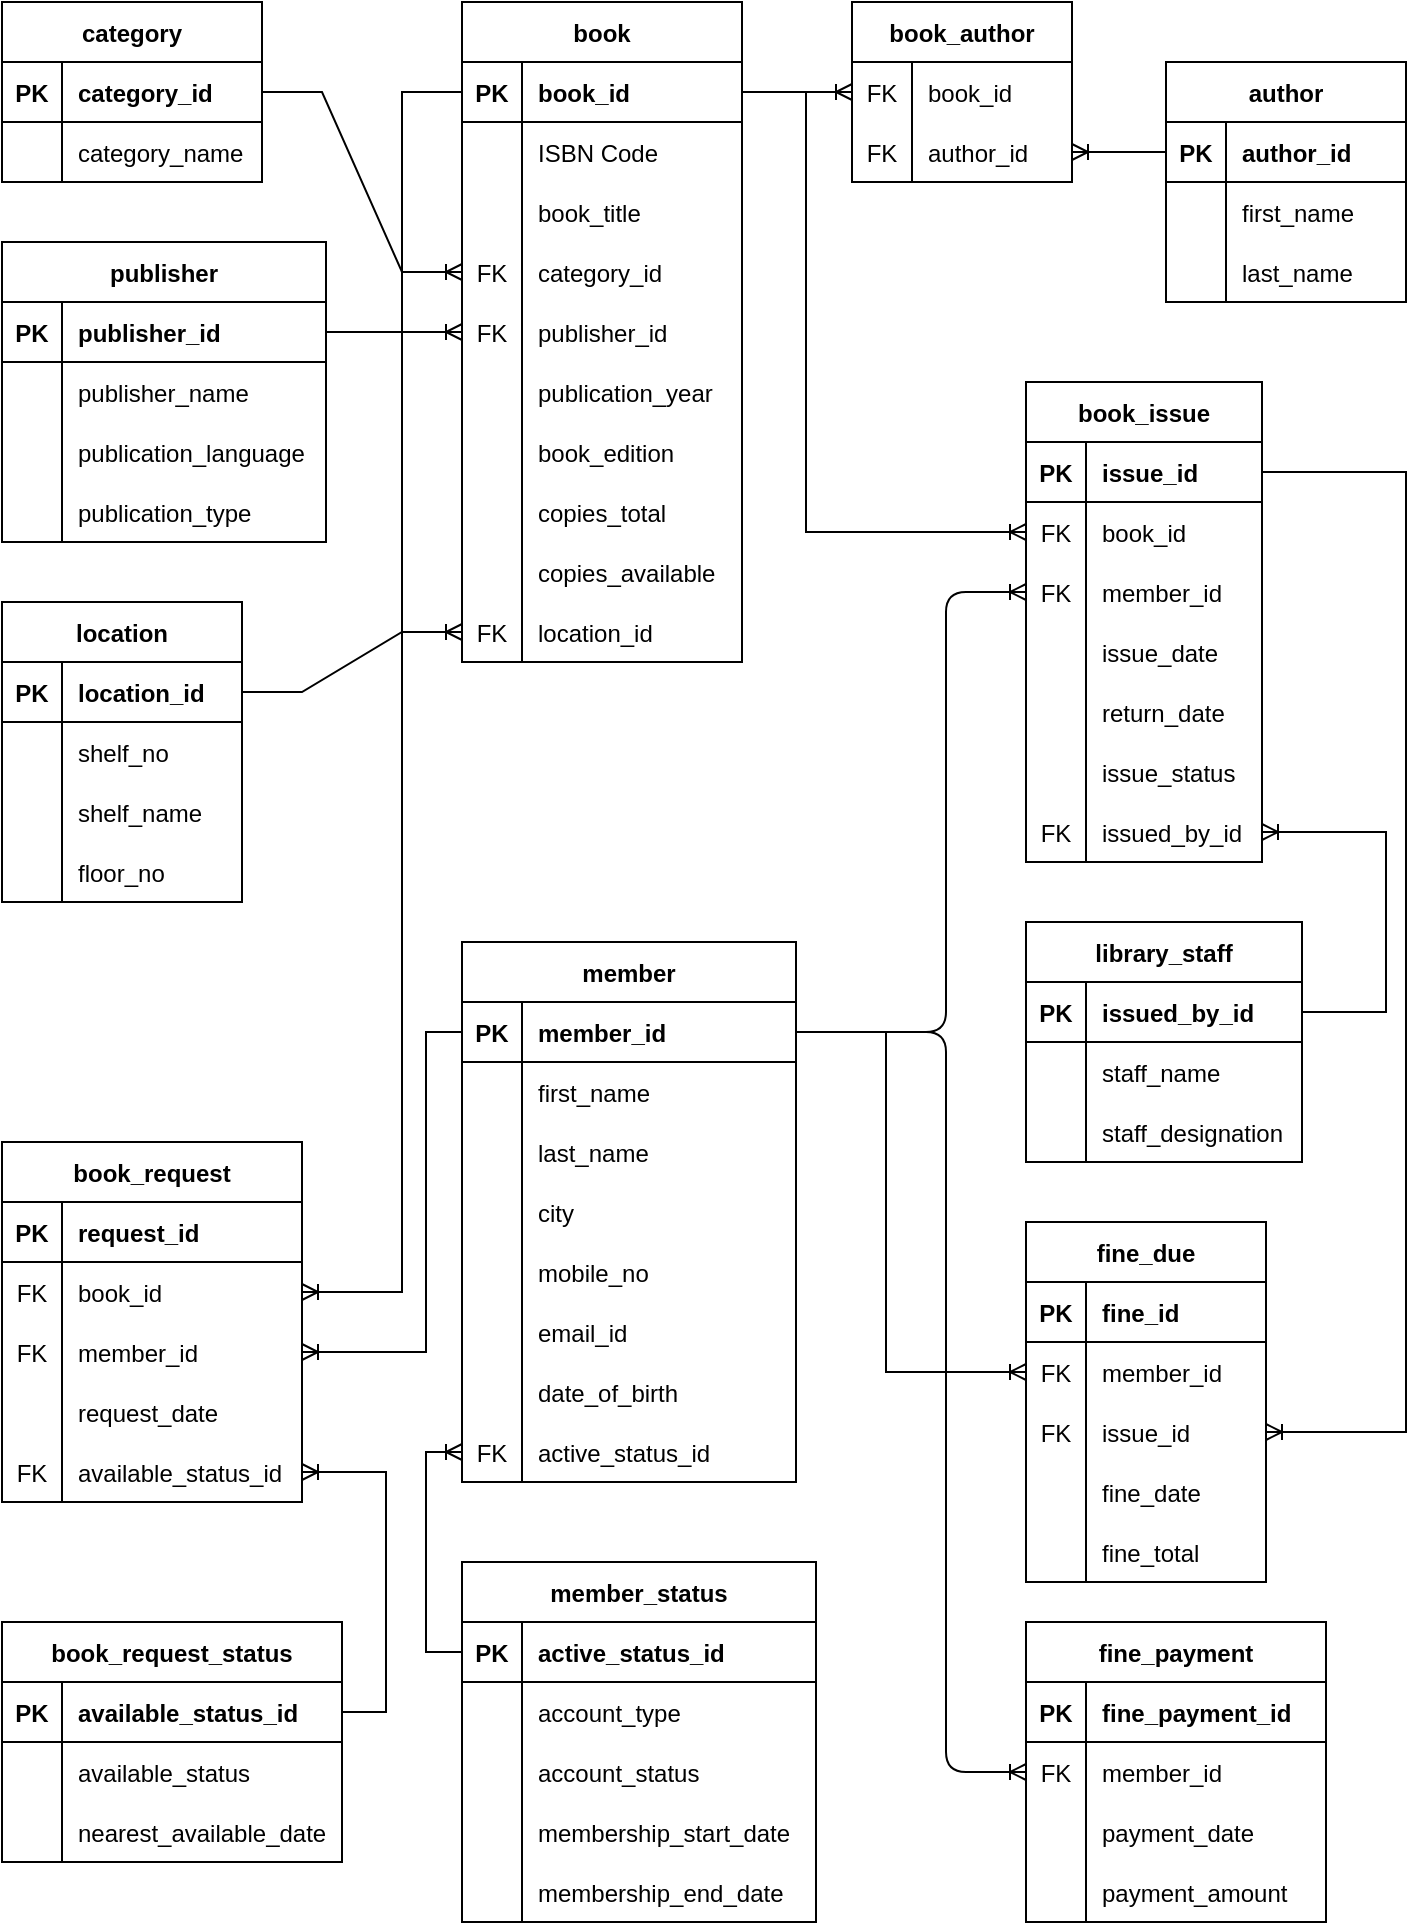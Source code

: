 <mxfile version="20.5.3" type="device"><diagram id="R2lEEEUBdFMjLlhIrx00" name="Page-1"><mxGraphModel dx="1108" dy="468" grid="1" gridSize="10" guides="1" tooltips="1" connect="1" arrows="1" fold="1" page="1" pageScale="1" pageWidth="827" pageHeight="1169" math="0" shadow="0" extFonts="Permanent Marker^https://fonts.googleapis.com/css?family=Permanent+Marker"><root><mxCell id="0"/><mxCell id="1" parent="0"/><mxCell id="0ukmeSExMUZ0GUV5LxJA-290" value="book" style="shape=table;startSize=30;container=1;collapsible=1;childLayout=tableLayout;fixedRows=1;rowLines=0;fontStyle=1;align=center;resizeLast=1;" parent="1" vertex="1"><mxGeometry x="288" y="40" width="140" height="330" as="geometry"/></mxCell><mxCell id="0ukmeSExMUZ0GUV5LxJA-291" value="" style="shape=tableRow;horizontal=0;startSize=0;swimlaneHead=0;swimlaneBody=0;fillColor=none;collapsible=0;dropTarget=0;points=[[0,0.5],[1,0.5]];portConstraint=eastwest;top=0;left=0;right=0;bottom=1;" parent="0ukmeSExMUZ0GUV5LxJA-290" vertex="1"><mxGeometry y="30" width="140" height="30" as="geometry"/></mxCell><mxCell id="0ukmeSExMUZ0GUV5LxJA-292" value="PK" style="shape=partialRectangle;connectable=0;fillColor=none;top=0;left=0;bottom=0;right=0;fontStyle=1;overflow=hidden;" parent="0ukmeSExMUZ0GUV5LxJA-291" vertex="1"><mxGeometry width="30" height="30" as="geometry"><mxRectangle width="30" height="30" as="alternateBounds"/></mxGeometry></mxCell><mxCell id="0ukmeSExMUZ0GUV5LxJA-293" value="book_id" style="shape=partialRectangle;connectable=0;fillColor=none;top=0;left=0;bottom=0;right=0;align=left;spacingLeft=6;fontStyle=1;overflow=hidden;" parent="0ukmeSExMUZ0GUV5LxJA-291" vertex="1"><mxGeometry x="30" width="110" height="30" as="geometry"><mxRectangle width="110" height="30" as="alternateBounds"/></mxGeometry></mxCell><mxCell id="0ukmeSExMUZ0GUV5LxJA-294" value="" style="shape=tableRow;horizontal=0;startSize=0;swimlaneHead=0;swimlaneBody=0;fillColor=none;collapsible=0;dropTarget=0;points=[[0,0.5],[1,0.5]];portConstraint=eastwest;top=0;left=0;right=0;bottom=0;" parent="0ukmeSExMUZ0GUV5LxJA-290" vertex="1"><mxGeometry y="60" width="140" height="30" as="geometry"/></mxCell><mxCell id="0ukmeSExMUZ0GUV5LxJA-295" value="" style="shape=partialRectangle;connectable=0;fillColor=none;top=0;left=0;bottom=0;right=0;editable=1;overflow=hidden;" parent="0ukmeSExMUZ0GUV5LxJA-294" vertex="1"><mxGeometry width="30" height="30" as="geometry"><mxRectangle width="30" height="30" as="alternateBounds"/></mxGeometry></mxCell><mxCell id="0ukmeSExMUZ0GUV5LxJA-296" value="ISBN Code" style="shape=partialRectangle;connectable=0;fillColor=none;top=0;left=0;bottom=0;right=0;align=left;spacingLeft=6;overflow=hidden;" parent="0ukmeSExMUZ0GUV5LxJA-294" vertex="1"><mxGeometry x="30" width="110" height="30" as="geometry"><mxRectangle width="110" height="30" as="alternateBounds"/></mxGeometry></mxCell><mxCell id="0ukmeSExMUZ0GUV5LxJA-303" value="" style="shape=tableRow;horizontal=0;startSize=0;swimlaneHead=0;swimlaneBody=0;fillColor=none;collapsible=0;dropTarget=0;points=[[0,0.5],[1,0.5]];portConstraint=eastwest;top=0;left=0;right=0;bottom=0;" parent="0ukmeSExMUZ0GUV5LxJA-290" vertex="1"><mxGeometry y="90" width="140" height="30" as="geometry"/></mxCell><mxCell id="0ukmeSExMUZ0GUV5LxJA-304" value="" style="shape=partialRectangle;connectable=0;fillColor=none;top=0;left=0;bottom=0;right=0;editable=1;overflow=hidden;" parent="0ukmeSExMUZ0GUV5LxJA-303" vertex="1"><mxGeometry width="30" height="30" as="geometry"><mxRectangle width="30" height="30" as="alternateBounds"/></mxGeometry></mxCell><mxCell id="0ukmeSExMUZ0GUV5LxJA-305" value="book_title" style="shape=partialRectangle;connectable=0;fillColor=none;top=0;left=0;bottom=0;right=0;align=left;spacingLeft=6;overflow=hidden;" parent="0ukmeSExMUZ0GUV5LxJA-303" vertex="1"><mxGeometry x="30" width="110" height="30" as="geometry"><mxRectangle width="110" height="30" as="alternateBounds"/></mxGeometry></mxCell><mxCell id="0ukmeSExMUZ0GUV5LxJA-306" value="" style="shape=tableRow;horizontal=0;startSize=0;swimlaneHead=0;swimlaneBody=0;fillColor=none;collapsible=0;dropTarget=0;points=[[0,0.5],[1,0.5]];portConstraint=eastwest;top=0;left=0;right=0;bottom=0;" parent="0ukmeSExMUZ0GUV5LxJA-290" vertex="1"><mxGeometry y="120" width="140" height="30" as="geometry"/></mxCell><mxCell id="0ukmeSExMUZ0GUV5LxJA-307" value="FK" style="shape=partialRectangle;connectable=0;fillColor=none;top=0;left=0;bottom=0;right=0;editable=1;overflow=hidden;" parent="0ukmeSExMUZ0GUV5LxJA-306" vertex="1"><mxGeometry width="30" height="30" as="geometry"><mxRectangle width="30" height="30" as="alternateBounds"/></mxGeometry></mxCell><mxCell id="0ukmeSExMUZ0GUV5LxJA-308" value="category_id" style="shape=partialRectangle;connectable=0;fillColor=none;top=0;left=0;bottom=0;right=0;align=left;spacingLeft=6;overflow=hidden;" parent="0ukmeSExMUZ0GUV5LxJA-306" vertex="1"><mxGeometry x="30" width="110" height="30" as="geometry"><mxRectangle width="110" height="30" as="alternateBounds"/></mxGeometry></mxCell><mxCell id="0ukmeSExMUZ0GUV5LxJA-297" value="" style="shape=tableRow;horizontal=0;startSize=0;swimlaneHead=0;swimlaneBody=0;fillColor=none;collapsible=0;dropTarget=0;points=[[0,0.5],[1,0.5]];portConstraint=eastwest;top=0;left=0;right=0;bottom=0;" parent="0ukmeSExMUZ0GUV5LxJA-290" vertex="1"><mxGeometry y="150" width="140" height="30" as="geometry"/></mxCell><mxCell id="0ukmeSExMUZ0GUV5LxJA-298" value="FK" style="shape=partialRectangle;connectable=0;fillColor=none;top=0;left=0;bottom=0;right=0;editable=1;overflow=hidden;" parent="0ukmeSExMUZ0GUV5LxJA-297" vertex="1"><mxGeometry width="30" height="30" as="geometry"><mxRectangle width="30" height="30" as="alternateBounds"/></mxGeometry></mxCell><mxCell id="0ukmeSExMUZ0GUV5LxJA-299" value="publisher_id" style="shape=partialRectangle;connectable=0;fillColor=none;top=0;left=0;bottom=0;right=0;align=left;spacingLeft=6;overflow=hidden;" parent="0ukmeSExMUZ0GUV5LxJA-297" vertex="1"><mxGeometry x="30" width="110" height="30" as="geometry"><mxRectangle width="110" height="30" as="alternateBounds"/></mxGeometry></mxCell><mxCell id="0ukmeSExMUZ0GUV5LxJA-309" value="" style="shape=tableRow;horizontal=0;startSize=0;swimlaneHead=0;swimlaneBody=0;fillColor=none;collapsible=0;dropTarget=0;points=[[0,0.5],[1,0.5]];portConstraint=eastwest;top=0;left=0;right=0;bottom=0;" parent="0ukmeSExMUZ0GUV5LxJA-290" vertex="1"><mxGeometry y="180" width="140" height="30" as="geometry"/></mxCell><mxCell id="0ukmeSExMUZ0GUV5LxJA-310" value="" style="shape=partialRectangle;connectable=0;fillColor=none;top=0;left=0;bottom=0;right=0;editable=1;overflow=hidden;" parent="0ukmeSExMUZ0GUV5LxJA-309" vertex="1"><mxGeometry width="30" height="30" as="geometry"><mxRectangle width="30" height="30" as="alternateBounds"/></mxGeometry></mxCell><mxCell id="0ukmeSExMUZ0GUV5LxJA-311" value="publication_year" style="shape=partialRectangle;connectable=0;fillColor=none;top=0;left=0;bottom=0;right=0;align=left;spacingLeft=6;overflow=hidden;" parent="0ukmeSExMUZ0GUV5LxJA-309" vertex="1"><mxGeometry x="30" width="110" height="30" as="geometry"><mxRectangle width="110" height="30" as="alternateBounds"/></mxGeometry></mxCell><mxCell id="0ukmeSExMUZ0GUV5LxJA-312" value="" style="shape=tableRow;horizontal=0;startSize=0;swimlaneHead=0;swimlaneBody=0;fillColor=none;collapsible=0;dropTarget=0;points=[[0,0.5],[1,0.5]];portConstraint=eastwest;top=0;left=0;right=0;bottom=0;" parent="0ukmeSExMUZ0GUV5LxJA-290" vertex="1"><mxGeometry y="210" width="140" height="30" as="geometry"/></mxCell><mxCell id="0ukmeSExMUZ0GUV5LxJA-313" value="" style="shape=partialRectangle;connectable=0;fillColor=none;top=0;left=0;bottom=0;right=0;editable=1;overflow=hidden;" parent="0ukmeSExMUZ0GUV5LxJA-312" vertex="1"><mxGeometry width="30" height="30" as="geometry"><mxRectangle width="30" height="30" as="alternateBounds"/></mxGeometry></mxCell><mxCell id="0ukmeSExMUZ0GUV5LxJA-314" value="book_edition" style="shape=partialRectangle;connectable=0;fillColor=none;top=0;left=0;bottom=0;right=0;align=left;spacingLeft=6;overflow=hidden;" parent="0ukmeSExMUZ0GUV5LxJA-312" vertex="1"><mxGeometry x="30" width="110" height="30" as="geometry"><mxRectangle width="110" height="30" as="alternateBounds"/></mxGeometry></mxCell><mxCell id="0ukmeSExMUZ0GUV5LxJA-315" value="" style="shape=tableRow;horizontal=0;startSize=0;swimlaneHead=0;swimlaneBody=0;fillColor=none;collapsible=0;dropTarget=0;points=[[0,0.5],[1,0.5]];portConstraint=eastwest;top=0;left=0;right=0;bottom=0;" parent="0ukmeSExMUZ0GUV5LxJA-290" vertex="1"><mxGeometry y="240" width="140" height="30" as="geometry"/></mxCell><mxCell id="0ukmeSExMUZ0GUV5LxJA-316" value="" style="shape=partialRectangle;connectable=0;fillColor=none;top=0;left=0;bottom=0;right=0;editable=1;overflow=hidden;" parent="0ukmeSExMUZ0GUV5LxJA-315" vertex="1"><mxGeometry width="30" height="30" as="geometry"><mxRectangle width="30" height="30" as="alternateBounds"/></mxGeometry></mxCell><mxCell id="0ukmeSExMUZ0GUV5LxJA-317" value="copies_total" style="shape=partialRectangle;connectable=0;fillColor=none;top=0;left=0;bottom=0;right=0;align=left;spacingLeft=6;overflow=hidden;" parent="0ukmeSExMUZ0GUV5LxJA-315" vertex="1"><mxGeometry x="30" width="110" height="30" as="geometry"><mxRectangle width="110" height="30" as="alternateBounds"/></mxGeometry></mxCell><mxCell id="0ukmeSExMUZ0GUV5LxJA-318" value="" style="shape=tableRow;horizontal=0;startSize=0;swimlaneHead=0;swimlaneBody=0;fillColor=none;collapsible=0;dropTarget=0;points=[[0,0.5],[1,0.5]];portConstraint=eastwest;top=0;left=0;right=0;bottom=0;" parent="0ukmeSExMUZ0GUV5LxJA-290" vertex="1"><mxGeometry y="270" width="140" height="30" as="geometry"/></mxCell><mxCell id="0ukmeSExMUZ0GUV5LxJA-319" value="" style="shape=partialRectangle;connectable=0;fillColor=none;top=0;left=0;bottom=0;right=0;editable=1;overflow=hidden;" parent="0ukmeSExMUZ0GUV5LxJA-318" vertex="1"><mxGeometry width="30" height="30" as="geometry"><mxRectangle width="30" height="30" as="alternateBounds"/></mxGeometry></mxCell><mxCell id="0ukmeSExMUZ0GUV5LxJA-320" value="copies_available" style="shape=partialRectangle;connectable=0;fillColor=none;top=0;left=0;bottom=0;right=0;align=left;spacingLeft=6;overflow=hidden;" parent="0ukmeSExMUZ0GUV5LxJA-318" vertex="1"><mxGeometry x="30" width="110" height="30" as="geometry"><mxRectangle width="110" height="30" as="alternateBounds"/></mxGeometry></mxCell><mxCell id="0ukmeSExMUZ0GUV5LxJA-300" value="" style="shape=tableRow;horizontal=0;startSize=0;swimlaneHead=0;swimlaneBody=0;fillColor=none;collapsible=0;dropTarget=0;points=[[0,0.5],[1,0.5]];portConstraint=eastwest;top=0;left=0;right=0;bottom=0;" parent="0ukmeSExMUZ0GUV5LxJA-290" vertex="1"><mxGeometry y="300" width="140" height="30" as="geometry"/></mxCell><mxCell id="0ukmeSExMUZ0GUV5LxJA-301" value="FK" style="shape=partialRectangle;connectable=0;fillColor=none;top=0;left=0;bottom=0;right=0;editable=1;overflow=hidden;" parent="0ukmeSExMUZ0GUV5LxJA-300" vertex="1"><mxGeometry width="30" height="30" as="geometry"><mxRectangle width="30" height="30" as="alternateBounds"/></mxGeometry></mxCell><mxCell id="0ukmeSExMUZ0GUV5LxJA-302" value="location_id" style="shape=partialRectangle;connectable=0;fillColor=none;top=0;left=0;bottom=0;right=0;align=left;spacingLeft=6;overflow=hidden;" parent="0ukmeSExMUZ0GUV5LxJA-300" vertex="1"><mxGeometry x="30" width="110" height="30" as="geometry"><mxRectangle width="110" height="30" as="alternateBounds"/></mxGeometry></mxCell><mxCell id="0ukmeSExMUZ0GUV5LxJA-321" value="category" style="shape=table;startSize=30;container=1;collapsible=1;childLayout=tableLayout;fixedRows=1;rowLines=0;fontStyle=1;align=center;resizeLast=1;" parent="1" vertex="1"><mxGeometry x="58" y="40" width="130" height="90" as="geometry"/></mxCell><mxCell id="0ukmeSExMUZ0GUV5LxJA-322" value="" style="shape=tableRow;horizontal=0;startSize=0;swimlaneHead=0;swimlaneBody=0;fillColor=none;collapsible=0;dropTarget=0;points=[[0,0.5],[1,0.5]];portConstraint=eastwest;top=0;left=0;right=0;bottom=1;" parent="0ukmeSExMUZ0GUV5LxJA-321" vertex="1"><mxGeometry y="30" width="130" height="30" as="geometry"/></mxCell><mxCell id="0ukmeSExMUZ0GUV5LxJA-323" value="PK" style="shape=partialRectangle;connectable=0;fillColor=none;top=0;left=0;bottom=0;right=0;fontStyle=1;overflow=hidden;" parent="0ukmeSExMUZ0GUV5LxJA-322" vertex="1"><mxGeometry width="30" height="30" as="geometry"><mxRectangle width="30" height="30" as="alternateBounds"/></mxGeometry></mxCell><mxCell id="0ukmeSExMUZ0GUV5LxJA-324" value="category_id" style="shape=partialRectangle;connectable=0;fillColor=none;top=0;left=0;bottom=0;right=0;align=left;spacingLeft=6;fontStyle=1;overflow=hidden;" parent="0ukmeSExMUZ0GUV5LxJA-322" vertex="1"><mxGeometry x="30" width="100" height="30" as="geometry"><mxRectangle width="100" height="30" as="alternateBounds"/></mxGeometry></mxCell><mxCell id="0ukmeSExMUZ0GUV5LxJA-325" value="" style="shape=tableRow;horizontal=0;startSize=0;swimlaneHead=0;swimlaneBody=0;fillColor=none;collapsible=0;dropTarget=0;points=[[0,0.5],[1,0.5]];portConstraint=eastwest;top=0;left=0;right=0;bottom=0;" parent="0ukmeSExMUZ0GUV5LxJA-321" vertex="1"><mxGeometry y="60" width="130" height="30" as="geometry"/></mxCell><mxCell id="0ukmeSExMUZ0GUV5LxJA-326" value="" style="shape=partialRectangle;connectable=0;fillColor=none;top=0;left=0;bottom=0;right=0;editable=1;overflow=hidden;" parent="0ukmeSExMUZ0GUV5LxJA-325" vertex="1"><mxGeometry width="30" height="30" as="geometry"><mxRectangle width="30" height="30" as="alternateBounds"/></mxGeometry></mxCell><mxCell id="0ukmeSExMUZ0GUV5LxJA-327" value="category_name" style="shape=partialRectangle;connectable=0;fillColor=none;top=0;left=0;bottom=0;right=0;align=left;spacingLeft=6;overflow=hidden;" parent="0ukmeSExMUZ0GUV5LxJA-325" vertex="1"><mxGeometry x="30" width="100" height="30" as="geometry"><mxRectangle width="100" height="30" as="alternateBounds"/></mxGeometry></mxCell><mxCell id="0ukmeSExMUZ0GUV5LxJA-334" value="publisher" style="shape=table;startSize=30;container=1;collapsible=1;childLayout=tableLayout;fixedRows=1;rowLines=0;fontStyle=1;align=center;resizeLast=1;" parent="1" vertex="1"><mxGeometry x="58" y="160" width="162" height="150" as="geometry"/></mxCell><mxCell id="0ukmeSExMUZ0GUV5LxJA-335" value="" style="shape=tableRow;horizontal=0;startSize=0;swimlaneHead=0;swimlaneBody=0;fillColor=none;collapsible=0;dropTarget=0;points=[[0,0.5],[1,0.5]];portConstraint=eastwest;top=0;left=0;right=0;bottom=1;" parent="0ukmeSExMUZ0GUV5LxJA-334" vertex="1"><mxGeometry y="30" width="162" height="30" as="geometry"/></mxCell><mxCell id="0ukmeSExMUZ0GUV5LxJA-336" value="PK" style="shape=partialRectangle;connectable=0;fillColor=none;top=0;left=0;bottom=0;right=0;fontStyle=1;overflow=hidden;" parent="0ukmeSExMUZ0GUV5LxJA-335" vertex="1"><mxGeometry width="30" height="30" as="geometry"><mxRectangle width="30" height="30" as="alternateBounds"/></mxGeometry></mxCell><mxCell id="0ukmeSExMUZ0GUV5LxJA-337" value="publisher_id" style="shape=partialRectangle;connectable=0;fillColor=none;top=0;left=0;bottom=0;right=0;align=left;spacingLeft=6;fontStyle=1;overflow=hidden;" parent="0ukmeSExMUZ0GUV5LxJA-335" vertex="1"><mxGeometry x="30" width="132" height="30" as="geometry"><mxRectangle width="132" height="30" as="alternateBounds"/></mxGeometry></mxCell><mxCell id="0ukmeSExMUZ0GUV5LxJA-338" value="" style="shape=tableRow;horizontal=0;startSize=0;swimlaneHead=0;swimlaneBody=0;fillColor=none;collapsible=0;dropTarget=0;points=[[0,0.5],[1,0.5]];portConstraint=eastwest;top=0;left=0;right=0;bottom=0;" parent="0ukmeSExMUZ0GUV5LxJA-334" vertex="1"><mxGeometry y="60" width="162" height="30" as="geometry"/></mxCell><mxCell id="0ukmeSExMUZ0GUV5LxJA-339" value="" style="shape=partialRectangle;connectable=0;fillColor=none;top=0;left=0;bottom=0;right=0;editable=1;overflow=hidden;" parent="0ukmeSExMUZ0GUV5LxJA-338" vertex="1"><mxGeometry width="30" height="30" as="geometry"><mxRectangle width="30" height="30" as="alternateBounds"/></mxGeometry></mxCell><mxCell id="0ukmeSExMUZ0GUV5LxJA-340" value="publisher_name" style="shape=partialRectangle;connectable=0;fillColor=none;top=0;left=0;bottom=0;right=0;align=left;spacingLeft=6;overflow=hidden;" parent="0ukmeSExMUZ0GUV5LxJA-338" vertex="1"><mxGeometry x="30" width="132" height="30" as="geometry"><mxRectangle width="132" height="30" as="alternateBounds"/></mxGeometry></mxCell><mxCell id="0ukmeSExMUZ0GUV5LxJA-341" value="" style="shape=tableRow;horizontal=0;startSize=0;swimlaneHead=0;swimlaneBody=0;fillColor=none;collapsible=0;dropTarget=0;points=[[0,0.5],[1,0.5]];portConstraint=eastwest;top=0;left=0;right=0;bottom=0;" parent="0ukmeSExMUZ0GUV5LxJA-334" vertex="1"><mxGeometry y="90" width="162" height="30" as="geometry"/></mxCell><mxCell id="0ukmeSExMUZ0GUV5LxJA-342" value="" style="shape=partialRectangle;connectable=0;fillColor=none;top=0;left=0;bottom=0;right=0;editable=1;overflow=hidden;" parent="0ukmeSExMUZ0GUV5LxJA-341" vertex="1"><mxGeometry width="30" height="30" as="geometry"><mxRectangle width="30" height="30" as="alternateBounds"/></mxGeometry></mxCell><mxCell id="0ukmeSExMUZ0GUV5LxJA-343" value="publication_language" style="shape=partialRectangle;connectable=0;fillColor=none;top=0;left=0;bottom=0;right=0;align=left;spacingLeft=6;overflow=hidden;" parent="0ukmeSExMUZ0GUV5LxJA-341" vertex="1"><mxGeometry x="30" width="132" height="30" as="geometry"><mxRectangle width="132" height="30" as="alternateBounds"/></mxGeometry></mxCell><mxCell id="0ukmeSExMUZ0GUV5LxJA-344" value="" style="shape=tableRow;horizontal=0;startSize=0;swimlaneHead=0;swimlaneBody=0;fillColor=none;collapsible=0;dropTarget=0;points=[[0,0.5],[1,0.5]];portConstraint=eastwest;top=0;left=0;right=0;bottom=0;" parent="0ukmeSExMUZ0GUV5LxJA-334" vertex="1"><mxGeometry y="120" width="162" height="30" as="geometry"/></mxCell><mxCell id="0ukmeSExMUZ0GUV5LxJA-345" value="" style="shape=partialRectangle;connectable=0;fillColor=none;top=0;left=0;bottom=0;right=0;editable=1;overflow=hidden;" parent="0ukmeSExMUZ0GUV5LxJA-344" vertex="1"><mxGeometry width="30" height="30" as="geometry"><mxRectangle width="30" height="30" as="alternateBounds"/></mxGeometry></mxCell><mxCell id="0ukmeSExMUZ0GUV5LxJA-346" value="publication_type" style="shape=partialRectangle;connectable=0;fillColor=none;top=0;left=0;bottom=0;right=0;align=left;spacingLeft=6;overflow=hidden;" parent="0ukmeSExMUZ0GUV5LxJA-344" vertex="1"><mxGeometry x="30" width="132" height="30" as="geometry"><mxRectangle width="132" height="30" as="alternateBounds"/></mxGeometry></mxCell><mxCell id="0ukmeSExMUZ0GUV5LxJA-347" value="location" style="shape=table;startSize=30;container=1;collapsible=1;childLayout=tableLayout;fixedRows=1;rowLines=0;fontStyle=1;align=center;resizeLast=1;" parent="1" vertex="1"><mxGeometry x="58" y="340" width="120" height="150" as="geometry"/></mxCell><mxCell id="0ukmeSExMUZ0GUV5LxJA-348" value="" style="shape=tableRow;horizontal=0;startSize=0;swimlaneHead=0;swimlaneBody=0;fillColor=none;collapsible=0;dropTarget=0;points=[[0,0.5],[1,0.5]];portConstraint=eastwest;top=0;left=0;right=0;bottom=1;" parent="0ukmeSExMUZ0GUV5LxJA-347" vertex="1"><mxGeometry y="30" width="120" height="30" as="geometry"/></mxCell><mxCell id="0ukmeSExMUZ0GUV5LxJA-349" value="PK" style="shape=partialRectangle;connectable=0;fillColor=none;top=0;left=0;bottom=0;right=0;fontStyle=1;overflow=hidden;" parent="0ukmeSExMUZ0GUV5LxJA-348" vertex="1"><mxGeometry width="30" height="30" as="geometry"><mxRectangle width="30" height="30" as="alternateBounds"/></mxGeometry></mxCell><mxCell id="0ukmeSExMUZ0GUV5LxJA-350" value="location_id" style="shape=partialRectangle;connectable=0;fillColor=none;top=0;left=0;bottom=0;right=0;align=left;spacingLeft=6;fontStyle=1;overflow=hidden;" parent="0ukmeSExMUZ0GUV5LxJA-348" vertex="1"><mxGeometry x="30" width="90" height="30" as="geometry"><mxRectangle width="90" height="30" as="alternateBounds"/></mxGeometry></mxCell><mxCell id="0ukmeSExMUZ0GUV5LxJA-351" value="" style="shape=tableRow;horizontal=0;startSize=0;swimlaneHead=0;swimlaneBody=0;fillColor=none;collapsible=0;dropTarget=0;points=[[0,0.5],[1,0.5]];portConstraint=eastwest;top=0;left=0;right=0;bottom=0;" parent="0ukmeSExMUZ0GUV5LxJA-347" vertex="1"><mxGeometry y="60" width="120" height="30" as="geometry"/></mxCell><mxCell id="0ukmeSExMUZ0GUV5LxJA-352" value="" style="shape=partialRectangle;connectable=0;fillColor=none;top=0;left=0;bottom=0;right=0;editable=1;overflow=hidden;" parent="0ukmeSExMUZ0GUV5LxJA-351" vertex="1"><mxGeometry width="30" height="30" as="geometry"><mxRectangle width="30" height="30" as="alternateBounds"/></mxGeometry></mxCell><mxCell id="0ukmeSExMUZ0GUV5LxJA-353" value="shelf_no" style="shape=partialRectangle;connectable=0;fillColor=none;top=0;left=0;bottom=0;right=0;align=left;spacingLeft=6;overflow=hidden;" parent="0ukmeSExMUZ0GUV5LxJA-351" vertex="1"><mxGeometry x="30" width="90" height="30" as="geometry"><mxRectangle width="90" height="30" as="alternateBounds"/></mxGeometry></mxCell><mxCell id="0ukmeSExMUZ0GUV5LxJA-354" value="" style="shape=tableRow;horizontal=0;startSize=0;swimlaneHead=0;swimlaneBody=0;fillColor=none;collapsible=0;dropTarget=0;points=[[0,0.5],[1,0.5]];portConstraint=eastwest;top=0;left=0;right=0;bottom=0;" parent="0ukmeSExMUZ0GUV5LxJA-347" vertex="1"><mxGeometry y="90" width="120" height="30" as="geometry"/></mxCell><mxCell id="0ukmeSExMUZ0GUV5LxJA-355" value="" style="shape=partialRectangle;connectable=0;fillColor=none;top=0;left=0;bottom=0;right=0;editable=1;overflow=hidden;" parent="0ukmeSExMUZ0GUV5LxJA-354" vertex="1"><mxGeometry width="30" height="30" as="geometry"><mxRectangle width="30" height="30" as="alternateBounds"/></mxGeometry></mxCell><mxCell id="0ukmeSExMUZ0GUV5LxJA-356" value="shelf_name" style="shape=partialRectangle;connectable=0;fillColor=none;top=0;left=0;bottom=0;right=0;align=left;spacingLeft=6;overflow=hidden;" parent="0ukmeSExMUZ0GUV5LxJA-354" vertex="1"><mxGeometry x="30" width="90" height="30" as="geometry"><mxRectangle width="90" height="30" as="alternateBounds"/></mxGeometry></mxCell><mxCell id="0ukmeSExMUZ0GUV5LxJA-357" value="" style="shape=tableRow;horizontal=0;startSize=0;swimlaneHead=0;swimlaneBody=0;fillColor=none;collapsible=0;dropTarget=0;points=[[0,0.5],[1,0.5]];portConstraint=eastwest;top=0;left=0;right=0;bottom=0;" parent="0ukmeSExMUZ0GUV5LxJA-347" vertex="1"><mxGeometry y="120" width="120" height="30" as="geometry"/></mxCell><mxCell id="0ukmeSExMUZ0GUV5LxJA-358" value="" style="shape=partialRectangle;connectable=0;fillColor=none;top=0;left=0;bottom=0;right=0;editable=1;overflow=hidden;" parent="0ukmeSExMUZ0GUV5LxJA-357" vertex="1"><mxGeometry width="30" height="30" as="geometry"><mxRectangle width="30" height="30" as="alternateBounds"/></mxGeometry></mxCell><mxCell id="0ukmeSExMUZ0GUV5LxJA-359" value="floor_no" style="shape=partialRectangle;connectable=0;fillColor=none;top=0;left=0;bottom=0;right=0;align=left;spacingLeft=6;overflow=hidden;" parent="0ukmeSExMUZ0GUV5LxJA-357" vertex="1"><mxGeometry x="30" width="90" height="30" as="geometry"><mxRectangle width="90" height="30" as="alternateBounds"/></mxGeometry></mxCell><mxCell id="0ukmeSExMUZ0GUV5LxJA-360" value="author" style="shape=table;startSize=30;container=1;collapsible=1;childLayout=tableLayout;fixedRows=1;rowLines=0;fontStyle=1;align=center;resizeLast=1;" parent="1" vertex="1"><mxGeometry x="640" y="70" width="120" height="120" as="geometry"/></mxCell><mxCell id="0ukmeSExMUZ0GUV5LxJA-361" value="" style="shape=tableRow;horizontal=0;startSize=0;swimlaneHead=0;swimlaneBody=0;fillColor=none;collapsible=0;dropTarget=0;points=[[0,0.5],[1,0.5]];portConstraint=eastwest;top=0;left=0;right=0;bottom=1;" parent="0ukmeSExMUZ0GUV5LxJA-360" vertex="1"><mxGeometry y="30" width="120" height="30" as="geometry"/></mxCell><mxCell id="0ukmeSExMUZ0GUV5LxJA-362" value="PK" style="shape=partialRectangle;connectable=0;fillColor=none;top=0;left=0;bottom=0;right=0;fontStyle=1;overflow=hidden;" parent="0ukmeSExMUZ0GUV5LxJA-361" vertex="1"><mxGeometry width="30" height="30" as="geometry"><mxRectangle width="30" height="30" as="alternateBounds"/></mxGeometry></mxCell><mxCell id="0ukmeSExMUZ0GUV5LxJA-363" value="author_id" style="shape=partialRectangle;connectable=0;fillColor=none;top=0;left=0;bottom=0;right=0;align=left;spacingLeft=6;fontStyle=1;overflow=hidden;" parent="0ukmeSExMUZ0GUV5LxJA-361" vertex="1"><mxGeometry x="30" width="90" height="30" as="geometry"><mxRectangle width="90" height="30" as="alternateBounds"/></mxGeometry></mxCell><mxCell id="0ukmeSExMUZ0GUV5LxJA-364" value="" style="shape=tableRow;horizontal=0;startSize=0;swimlaneHead=0;swimlaneBody=0;fillColor=none;collapsible=0;dropTarget=0;points=[[0,0.5],[1,0.5]];portConstraint=eastwest;top=0;left=0;right=0;bottom=0;" parent="0ukmeSExMUZ0GUV5LxJA-360" vertex="1"><mxGeometry y="60" width="120" height="30" as="geometry"/></mxCell><mxCell id="0ukmeSExMUZ0GUV5LxJA-365" value="" style="shape=partialRectangle;connectable=0;fillColor=none;top=0;left=0;bottom=0;right=0;editable=1;overflow=hidden;" parent="0ukmeSExMUZ0GUV5LxJA-364" vertex="1"><mxGeometry width="30" height="30" as="geometry"><mxRectangle width="30" height="30" as="alternateBounds"/></mxGeometry></mxCell><mxCell id="0ukmeSExMUZ0GUV5LxJA-366" value="first_name" style="shape=partialRectangle;connectable=0;fillColor=none;top=0;left=0;bottom=0;right=0;align=left;spacingLeft=6;overflow=hidden;" parent="0ukmeSExMUZ0GUV5LxJA-364" vertex="1"><mxGeometry x="30" width="90" height="30" as="geometry"><mxRectangle width="90" height="30" as="alternateBounds"/></mxGeometry></mxCell><mxCell id="0ukmeSExMUZ0GUV5LxJA-367" value="" style="shape=tableRow;horizontal=0;startSize=0;swimlaneHead=0;swimlaneBody=0;fillColor=none;collapsible=0;dropTarget=0;points=[[0,0.5],[1,0.5]];portConstraint=eastwest;top=0;left=0;right=0;bottom=0;" parent="0ukmeSExMUZ0GUV5LxJA-360" vertex="1"><mxGeometry y="90" width="120" height="30" as="geometry"/></mxCell><mxCell id="0ukmeSExMUZ0GUV5LxJA-368" value="" style="shape=partialRectangle;connectable=0;fillColor=none;top=0;left=0;bottom=0;right=0;editable=1;overflow=hidden;" parent="0ukmeSExMUZ0GUV5LxJA-367" vertex="1"><mxGeometry width="30" height="30" as="geometry"><mxRectangle width="30" height="30" as="alternateBounds"/></mxGeometry></mxCell><mxCell id="0ukmeSExMUZ0GUV5LxJA-369" value="last_name" style="shape=partialRectangle;connectable=0;fillColor=none;top=0;left=0;bottom=0;right=0;align=left;spacingLeft=6;overflow=hidden;" parent="0ukmeSExMUZ0GUV5LxJA-367" vertex="1"><mxGeometry x="30" width="90" height="30" as="geometry"><mxRectangle width="90" height="30" as="alternateBounds"/></mxGeometry></mxCell><mxCell id="0ukmeSExMUZ0GUV5LxJA-373" value="book_author" style="shape=table;startSize=30;container=1;collapsible=1;childLayout=tableLayout;fixedRows=1;rowLines=0;fontStyle=1;align=center;resizeLast=1;" parent="1" vertex="1"><mxGeometry x="483" y="40" width="110" height="90" as="geometry"/></mxCell><mxCell id="0ukmeSExMUZ0GUV5LxJA-377" value="" style="shape=tableRow;horizontal=0;startSize=0;swimlaneHead=0;swimlaneBody=0;fillColor=none;collapsible=0;dropTarget=0;points=[[0,0.5],[1,0.5]];portConstraint=eastwest;top=0;left=0;right=0;bottom=0;" parent="0ukmeSExMUZ0GUV5LxJA-373" vertex="1"><mxGeometry y="30" width="110" height="30" as="geometry"/></mxCell><mxCell id="0ukmeSExMUZ0GUV5LxJA-378" value="FK" style="shape=partialRectangle;connectable=0;fillColor=none;top=0;left=0;bottom=0;right=0;editable=1;overflow=hidden;" parent="0ukmeSExMUZ0GUV5LxJA-377" vertex="1"><mxGeometry width="30" height="30" as="geometry"><mxRectangle width="30" height="30" as="alternateBounds"/></mxGeometry></mxCell><mxCell id="0ukmeSExMUZ0GUV5LxJA-379" value="book_id" style="shape=partialRectangle;connectable=0;fillColor=none;top=0;left=0;bottom=0;right=0;align=left;spacingLeft=6;overflow=hidden;" parent="0ukmeSExMUZ0GUV5LxJA-377" vertex="1"><mxGeometry x="30" width="80" height="30" as="geometry"><mxRectangle width="80" height="30" as="alternateBounds"/></mxGeometry></mxCell><mxCell id="0ukmeSExMUZ0GUV5LxJA-380" value="" style="shape=tableRow;horizontal=0;startSize=0;swimlaneHead=0;swimlaneBody=0;fillColor=none;collapsible=0;dropTarget=0;points=[[0,0.5],[1,0.5]];portConstraint=eastwest;top=0;left=0;right=0;bottom=0;" parent="0ukmeSExMUZ0GUV5LxJA-373" vertex="1"><mxGeometry y="60" width="110" height="30" as="geometry"/></mxCell><mxCell id="0ukmeSExMUZ0GUV5LxJA-381" value="FK" style="shape=partialRectangle;connectable=0;fillColor=none;top=0;left=0;bottom=0;right=0;editable=1;overflow=hidden;" parent="0ukmeSExMUZ0GUV5LxJA-380" vertex="1"><mxGeometry width="30" height="30" as="geometry"><mxRectangle width="30" height="30" as="alternateBounds"/></mxGeometry></mxCell><mxCell id="0ukmeSExMUZ0GUV5LxJA-382" value="author_id" style="shape=partialRectangle;connectable=0;fillColor=none;top=0;left=0;bottom=0;right=0;align=left;spacingLeft=6;overflow=hidden;" parent="0ukmeSExMUZ0GUV5LxJA-380" vertex="1"><mxGeometry x="30" width="80" height="30" as="geometry"><mxRectangle width="80" height="30" as="alternateBounds"/></mxGeometry></mxCell><mxCell id="0ukmeSExMUZ0GUV5LxJA-383" value="" style="edgeStyle=entityRelationEdgeStyle;fontSize=12;html=1;endArrow=ERoneToMany;rounded=0;exitX=1;exitY=0.5;exitDx=0;exitDy=0;" parent="1" source="0ukmeSExMUZ0GUV5LxJA-322" target="0ukmeSExMUZ0GUV5LxJA-306" edge="1"><mxGeometry width="100" height="100" relative="1" as="geometry"><mxPoint x="218" y="80" as="sourcePoint"/><mxPoint x="288" y="-10" as="targetPoint"/></mxGeometry></mxCell><mxCell id="0ukmeSExMUZ0GUV5LxJA-385" value="" style="edgeStyle=entityRelationEdgeStyle;fontSize=12;html=1;endArrow=ERoneToMany;rounded=0;exitX=1;exitY=0.5;exitDx=0;exitDy=0;" parent="1" source="0ukmeSExMUZ0GUV5LxJA-291" target="0ukmeSExMUZ0GUV5LxJA-377" edge="1"><mxGeometry width="100" height="100" relative="1" as="geometry"><mxPoint x="418" y="82" as="sourcePoint"/><mxPoint x="483" y="92" as="targetPoint"/></mxGeometry></mxCell><mxCell id="0ukmeSExMUZ0GUV5LxJA-388" value="" style="edgeStyle=entityRelationEdgeStyle;fontSize=12;html=1;endArrow=ERoneToMany;rounded=0;exitX=0;exitY=0.5;exitDx=0;exitDy=0;" parent="1" source="0ukmeSExMUZ0GUV5LxJA-361" target="0ukmeSExMUZ0GUV5LxJA-380" edge="1"><mxGeometry width="100" height="100" relative="1" as="geometry"><mxPoint x="698" y="120" as="sourcePoint"/><mxPoint x="488" y="110" as="targetPoint"/></mxGeometry></mxCell><mxCell id="0ukmeSExMUZ0GUV5LxJA-389" value="" style="edgeStyle=entityRelationEdgeStyle;fontSize=12;html=1;endArrow=ERoneToMany;rounded=0;entryX=0;entryY=0.5;entryDx=0;entryDy=0;exitX=1;exitY=0.5;exitDx=0;exitDy=0;" parent="1" source="0ukmeSExMUZ0GUV5LxJA-335" target="0ukmeSExMUZ0GUV5LxJA-297" edge="1"><mxGeometry width="100" height="100" relative="1" as="geometry"><mxPoint x="198" y="220" as="sourcePoint"/><mxPoint x="298" y="120" as="targetPoint"/></mxGeometry></mxCell><mxCell id="0ukmeSExMUZ0GUV5LxJA-390" value="" style="edgeStyle=entityRelationEdgeStyle;fontSize=12;html=1;endArrow=ERoneToMany;rounded=0;entryX=0;entryY=0.5;entryDx=0;entryDy=0;exitX=1;exitY=0.5;exitDx=0;exitDy=0;" parent="1" source="0ukmeSExMUZ0GUV5LxJA-348" target="0ukmeSExMUZ0GUV5LxJA-300" edge="1"><mxGeometry width="100" height="100" relative="1" as="geometry"><mxPoint x="178" y="383" as="sourcePoint"/><mxPoint x="278" y="353" as="targetPoint"/></mxGeometry></mxCell><mxCell id="0ukmeSExMUZ0GUV5LxJA-392" value="member" style="shape=table;startSize=30;container=1;collapsible=1;childLayout=tableLayout;fixedRows=1;rowLines=0;fontStyle=1;align=center;resizeLast=1;" parent="1" vertex="1"><mxGeometry x="288" y="510" width="167" height="270" as="geometry"/></mxCell><mxCell id="0ukmeSExMUZ0GUV5LxJA-393" value="" style="shape=tableRow;horizontal=0;startSize=0;swimlaneHead=0;swimlaneBody=0;fillColor=none;collapsible=0;dropTarget=0;points=[[0,0.5],[1,0.5]];portConstraint=eastwest;top=0;left=0;right=0;bottom=1;" parent="0ukmeSExMUZ0GUV5LxJA-392" vertex="1"><mxGeometry y="30" width="167" height="30" as="geometry"/></mxCell><mxCell id="0ukmeSExMUZ0GUV5LxJA-394" value="PK" style="shape=partialRectangle;connectable=0;fillColor=none;top=0;left=0;bottom=0;right=0;fontStyle=1;overflow=hidden;" parent="0ukmeSExMUZ0GUV5LxJA-393" vertex="1"><mxGeometry width="30" height="30" as="geometry"><mxRectangle width="30" height="30" as="alternateBounds"/></mxGeometry></mxCell><mxCell id="0ukmeSExMUZ0GUV5LxJA-395" value="member_id" style="shape=partialRectangle;connectable=0;fillColor=none;top=0;left=0;bottom=0;right=0;align=left;spacingLeft=6;fontStyle=1;overflow=hidden;" parent="0ukmeSExMUZ0GUV5LxJA-393" vertex="1"><mxGeometry x="30" width="137" height="30" as="geometry"><mxRectangle width="137" height="30" as="alternateBounds"/></mxGeometry></mxCell><mxCell id="0ukmeSExMUZ0GUV5LxJA-396" value="" style="shape=tableRow;horizontal=0;startSize=0;swimlaneHead=0;swimlaneBody=0;fillColor=none;collapsible=0;dropTarget=0;points=[[0,0.5],[1,0.5]];portConstraint=eastwest;top=0;left=0;right=0;bottom=0;" parent="0ukmeSExMUZ0GUV5LxJA-392" vertex="1"><mxGeometry y="60" width="167" height="30" as="geometry"/></mxCell><mxCell id="0ukmeSExMUZ0GUV5LxJA-397" value="" style="shape=partialRectangle;connectable=0;fillColor=none;top=0;left=0;bottom=0;right=0;editable=1;overflow=hidden;" parent="0ukmeSExMUZ0GUV5LxJA-396" vertex="1"><mxGeometry width="30" height="30" as="geometry"><mxRectangle width="30" height="30" as="alternateBounds"/></mxGeometry></mxCell><mxCell id="0ukmeSExMUZ0GUV5LxJA-398" value="first_name" style="shape=partialRectangle;connectable=0;fillColor=none;top=0;left=0;bottom=0;right=0;align=left;spacingLeft=6;overflow=hidden;" parent="0ukmeSExMUZ0GUV5LxJA-396" vertex="1"><mxGeometry x="30" width="137" height="30" as="geometry"><mxRectangle width="137" height="30" as="alternateBounds"/></mxGeometry></mxCell><mxCell id="0ukmeSExMUZ0GUV5LxJA-399" value="" style="shape=tableRow;horizontal=0;startSize=0;swimlaneHead=0;swimlaneBody=0;fillColor=none;collapsible=0;dropTarget=0;points=[[0,0.5],[1,0.5]];portConstraint=eastwest;top=0;left=0;right=0;bottom=0;" parent="0ukmeSExMUZ0GUV5LxJA-392" vertex="1"><mxGeometry y="90" width="167" height="30" as="geometry"/></mxCell><mxCell id="0ukmeSExMUZ0GUV5LxJA-400" value="" style="shape=partialRectangle;connectable=0;fillColor=none;top=0;left=0;bottom=0;right=0;editable=1;overflow=hidden;" parent="0ukmeSExMUZ0GUV5LxJA-399" vertex="1"><mxGeometry width="30" height="30" as="geometry"><mxRectangle width="30" height="30" as="alternateBounds"/></mxGeometry></mxCell><mxCell id="0ukmeSExMUZ0GUV5LxJA-401" value="last_name" style="shape=partialRectangle;connectable=0;fillColor=none;top=0;left=0;bottom=0;right=0;align=left;spacingLeft=6;overflow=hidden;" parent="0ukmeSExMUZ0GUV5LxJA-399" vertex="1"><mxGeometry x="30" width="137" height="30" as="geometry"><mxRectangle width="137" height="30" as="alternateBounds"/></mxGeometry></mxCell><mxCell id="0ukmeSExMUZ0GUV5LxJA-402" value="" style="shape=tableRow;horizontal=0;startSize=0;swimlaneHead=0;swimlaneBody=0;fillColor=none;collapsible=0;dropTarget=0;points=[[0,0.5],[1,0.5]];portConstraint=eastwest;top=0;left=0;right=0;bottom=0;" parent="0ukmeSExMUZ0GUV5LxJA-392" vertex="1"><mxGeometry y="120" width="167" height="30" as="geometry"/></mxCell><mxCell id="0ukmeSExMUZ0GUV5LxJA-403" value="" style="shape=partialRectangle;connectable=0;fillColor=none;top=0;left=0;bottom=0;right=0;editable=1;overflow=hidden;" parent="0ukmeSExMUZ0GUV5LxJA-402" vertex="1"><mxGeometry width="30" height="30" as="geometry"><mxRectangle width="30" height="30" as="alternateBounds"/></mxGeometry></mxCell><mxCell id="0ukmeSExMUZ0GUV5LxJA-404" value="city" style="shape=partialRectangle;connectable=0;fillColor=none;top=0;left=0;bottom=0;right=0;align=left;spacingLeft=6;overflow=hidden;" parent="0ukmeSExMUZ0GUV5LxJA-402" vertex="1"><mxGeometry x="30" width="137" height="30" as="geometry"><mxRectangle width="137" height="30" as="alternateBounds"/></mxGeometry></mxCell><mxCell id="0ukmeSExMUZ0GUV5LxJA-405" value="" style="shape=tableRow;horizontal=0;startSize=0;swimlaneHead=0;swimlaneBody=0;fillColor=none;collapsible=0;dropTarget=0;points=[[0,0.5],[1,0.5]];portConstraint=eastwest;top=0;left=0;right=0;bottom=0;" parent="0ukmeSExMUZ0GUV5LxJA-392" vertex="1"><mxGeometry y="150" width="167" height="30" as="geometry"/></mxCell><mxCell id="0ukmeSExMUZ0GUV5LxJA-406" value="" style="shape=partialRectangle;connectable=0;fillColor=none;top=0;left=0;bottom=0;right=0;editable=1;overflow=hidden;" parent="0ukmeSExMUZ0GUV5LxJA-405" vertex="1"><mxGeometry width="30" height="30" as="geometry"><mxRectangle width="30" height="30" as="alternateBounds"/></mxGeometry></mxCell><mxCell id="0ukmeSExMUZ0GUV5LxJA-407" value="mobile_no" style="shape=partialRectangle;connectable=0;fillColor=none;top=0;left=0;bottom=0;right=0;align=left;spacingLeft=6;overflow=hidden;" parent="0ukmeSExMUZ0GUV5LxJA-405" vertex="1"><mxGeometry x="30" width="137" height="30" as="geometry"><mxRectangle width="137" height="30" as="alternateBounds"/></mxGeometry></mxCell><mxCell id="VgrXw6Dabj2cVEItiE1l-15" value="" style="shape=tableRow;horizontal=0;startSize=0;swimlaneHead=0;swimlaneBody=0;fillColor=none;collapsible=0;dropTarget=0;points=[[0,0.5],[1,0.5]];portConstraint=eastwest;top=0;left=0;right=0;bottom=0;" parent="0ukmeSExMUZ0GUV5LxJA-392" vertex="1"><mxGeometry y="180" width="167" height="30" as="geometry"/></mxCell><mxCell id="VgrXw6Dabj2cVEItiE1l-16" value="" style="shape=partialRectangle;connectable=0;fillColor=none;top=0;left=0;bottom=0;right=0;editable=1;overflow=hidden;" parent="VgrXw6Dabj2cVEItiE1l-15" vertex="1"><mxGeometry width="30" height="30" as="geometry"><mxRectangle width="30" height="30" as="alternateBounds"/></mxGeometry></mxCell><mxCell id="VgrXw6Dabj2cVEItiE1l-17" value="email_id" style="shape=partialRectangle;connectable=0;fillColor=none;top=0;left=0;bottom=0;right=0;align=left;spacingLeft=6;overflow=hidden;" parent="VgrXw6Dabj2cVEItiE1l-15" vertex="1"><mxGeometry x="30" width="137" height="30" as="geometry"><mxRectangle width="137" height="30" as="alternateBounds"/></mxGeometry></mxCell><mxCell id="0ukmeSExMUZ0GUV5LxJA-408" value="" style="shape=tableRow;horizontal=0;startSize=0;swimlaneHead=0;swimlaneBody=0;fillColor=none;collapsible=0;dropTarget=0;points=[[0,0.5],[1,0.5]];portConstraint=eastwest;top=0;left=0;right=0;bottom=0;" parent="0ukmeSExMUZ0GUV5LxJA-392" vertex="1"><mxGeometry y="210" width="167" height="30" as="geometry"/></mxCell><mxCell id="0ukmeSExMUZ0GUV5LxJA-409" value="" style="shape=partialRectangle;connectable=0;fillColor=none;top=0;left=0;bottom=0;right=0;editable=1;overflow=hidden;" parent="0ukmeSExMUZ0GUV5LxJA-408" vertex="1"><mxGeometry width="30" height="30" as="geometry"><mxRectangle width="30" height="30" as="alternateBounds"/></mxGeometry></mxCell><mxCell id="0ukmeSExMUZ0GUV5LxJA-410" value="date_of_birth" style="shape=partialRectangle;connectable=0;fillColor=none;top=0;left=0;bottom=0;right=0;align=left;spacingLeft=6;overflow=hidden;" parent="0ukmeSExMUZ0GUV5LxJA-408" vertex="1"><mxGeometry x="30" width="137" height="30" as="geometry"><mxRectangle width="137" height="30" as="alternateBounds"/></mxGeometry></mxCell><mxCell id="0ukmeSExMUZ0GUV5LxJA-427" value="" style="shape=tableRow;horizontal=0;startSize=0;swimlaneHead=0;swimlaneBody=0;fillColor=none;collapsible=0;dropTarget=0;points=[[0,0.5],[1,0.5]];portConstraint=eastwest;top=0;left=0;right=0;bottom=0;" parent="0ukmeSExMUZ0GUV5LxJA-392" vertex="1"><mxGeometry y="240" width="167" height="30" as="geometry"/></mxCell><mxCell id="0ukmeSExMUZ0GUV5LxJA-428" value="FK" style="shape=partialRectangle;connectable=0;fillColor=none;top=0;left=0;bottom=0;right=0;editable=1;overflow=hidden;" parent="0ukmeSExMUZ0GUV5LxJA-427" vertex="1"><mxGeometry width="30" height="30" as="geometry"><mxRectangle width="30" height="30" as="alternateBounds"/></mxGeometry></mxCell><mxCell id="0ukmeSExMUZ0GUV5LxJA-429" value="active_status_id" style="shape=partialRectangle;connectable=0;fillColor=none;top=0;left=0;bottom=0;right=0;align=left;spacingLeft=6;overflow=hidden;" parent="0ukmeSExMUZ0GUV5LxJA-427" vertex="1"><mxGeometry x="30" width="137" height="30" as="geometry"><mxRectangle width="137" height="30" as="alternateBounds"/></mxGeometry></mxCell><mxCell id="0ukmeSExMUZ0GUV5LxJA-414" value="member_status" style="shape=table;startSize=30;container=1;collapsible=1;childLayout=tableLayout;fixedRows=1;rowLines=0;fontStyle=1;align=center;resizeLast=1;" parent="1" vertex="1"><mxGeometry x="288" y="820" width="177" height="180" as="geometry"/></mxCell><mxCell id="0ukmeSExMUZ0GUV5LxJA-415" value="" style="shape=tableRow;horizontal=0;startSize=0;swimlaneHead=0;swimlaneBody=0;fillColor=none;collapsible=0;dropTarget=0;points=[[0,0.5],[1,0.5]];portConstraint=eastwest;top=0;left=0;right=0;bottom=1;" parent="0ukmeSExMUZ0GUV5LxJA-414" vertex="1"><mxGeometry y="30" width="177" height="30" as="geometry"/></mxCell><mxCell id="0ukmeSExMUZ0GUV5LxJA-416" value="PK" style="shape=partialRectangle;connectable=0;fillColor=none;top=0;left=0;bottom=0;right=0;fontStyle=1;overflow=hidden;" parent="0ukmeSExMUZ0GUV5LxJA-415" vertex="1"><mxGeometry width="30" height="30" as="geometry"><mxRectangle width="30" height="30" as="alternateBounds"/></mxGeometry></mxCell><mxCell id="0ukmeSExMUZ0GUV5LxJA-417" value="active_status_id" style="shape=partialRectangle;connectable=0;fillColor=none;top=0;left=0;bottom=0;right=0;align=left;spacingLeft=6;fontStyle=1;overflow=hidden;" parent="0ukmeSExMUZ0GUV5LxJA-415" vertex="1"><mxGeometry x="30" width="147" height="30" as="geometry"><mxRectangle width="147" height="30" as="alternateBounds"/></mxGeometry></mxCell><mxCell id="0ukmeSExMUZ0GUV5LxJA-418" value="" style="shape=tableRow;horizontal=0;startSize=0;swimlaneHead=0;swimlaneBody=0;fillColor=none;collapsible=0;dropTarget=0;points=[[0,0.5],[1,0.5]];portConstraint=eastwest;top=0;left=0;right=0;bottom=0;" parent="0ukmeSExMUZ0GUV5LxJA-414" vertex="1"><mxGeometry y="60" width="177" height="30" as="geometry"/></mxCell><mxCell id="0ukmeSExMUZ0GUV5LxJA-419" value="" style="shape=partialRectangle;connectable=0;fillColor=none;top=0;left=0;bottom=0;right=0;editable=1;overflow=hidden;" parent="0ukmeSExMUZ0GUV5LxJA-418" vertex="1"><mxGeometry width="30" height="30" as="geometry"><mxRectangle width="30" height="30" as="alternateBounds"/></mxGeometry></mxCell><mxCell id="0ukmeSExMUZ0GUV5LxJA-420" value="account_type" style="shape=partialRectangle;connectable=0;fillColor=none;top=0;left=0;bottom=0;right=0;align=left;spacingLeft=6;overflow=hidden;" parent="0ukmeSExMUZ0GUV5LxJA-418" vertex="1"><mxGeometry x="30" width="147" height="30" as="geometry"><mxRectangle width="147" height="30" as="alternateBounds"/></mxGeometry></mxCell><mxCell id="0ukmeSExMUZ0GUV5LxJA-421" value="" style="shape=tableRow;horizontal=0;startSize=0;swimlaneHead=0;swimlaneBody=0;fillColor=none;collapsible=0;dropTarget=0;points=[[0,0.5],[1,0.5]];portConstraint=eastwest;top=0;left=0;right=0;bottom=0;" parent="0ukmeSExMUZ0GUV5LxJA-414" vertex="1"><mxGeometry y="90" width="177" height="30" as="geometry"/></mxCell><mxCell id="0ukmeSExMUZ0GUV5LxJA-422" value="" style="shape=partialRectangle;connectable=0;fillColor=none;top=0;left=0;bottom=0;right=0;editable=1;overflow=hidden;" parent="0ukmeSExMUZ0GUV5LxJA-421" vertex="1"><mxGeometry width="30" height="30" as="geometry"><mxRectangle width="30" height="30" as="alternateBounds"/></mxGeometry></mxCell><mxCell id="0ukmeSExMUZ0GUV5LxJA-423" value="account_status" style="shape=partialRectangle;connectable=0;fillColor=none;top=0;left=0;bottom=0;right=0;align=left;spacingLeft=6;overflow=hidden;" parent="0ukmeSExMUZ0GUV5LxJA-421" vertex="1"><mxGeometry x="30" width="147" height="30" as="geometry"><mxRectangle width="147" height="30" as="alternateBounds"/></mxGeometry></mxCell><mxCell id="0ukmeSExMUZ0GUV5LxJA-474" value="" style="shape=tableRow;horizontal=0;startSize=0;swimlaneHead=0;swimlaneBody=0;fillColor=none;collapsible=0;dropTarget=0;points=[[0,0.5],[1,0.5]];portConstraint=eastwest;top=0;left=0;right=0;bottom=0;" parent="0ukmeSExMUZ0GUV5LxJA-414" vertex="1"><mxGeometry y="120" width="177" height="30" as="geometry"/></mxCell><mxCell id="0ukmeSExMUZ0GUV5LxJA-475" value="" style="shape=partialRectangle;connectable=0;fillColor=none;top=0;left=0;bottom=0;right=0;editable=1;overflow=hidden;" parent="0ukmeSExMUZ0GUV5LxJA-474" vertex="1"><mxGeometry width="30" height="30" as="geometry"><mxRectangle width="30" height="30" as="alternateBounds"/></mxGeometry></mxCell><mxCell id="0ukmeSExMUZ0GUV5LxJA-476" value="membership_start_date" style="shape=partialRectangle;connectable=0;fillColor=none;top=0;left=0;bottom=0;right=0;align=left;spacingLeft=6;overflow=hidden;" parent="0ukmeSExMUZ0GUV5LxJA-474" vertex="1"><mxGeometry x="30" width="147" height="30" as="geometry"><mxRectangle width="147" height="30" as="alternateBounds"/></mxGeometry></mxCell><mxCell id="0ukmeSExMUZ0GUV5LxJA-477" value="" style="shape=tableRow;horizontal=0;startSize=0;swimlaneHead=0;swimlaneBody=0;fillColor=none;collapsible=0;dropTarget=0;points=[[0,0.5],[1,0.5]];portConstraint=eastwest;top=0;left=0;right=0;bottom=0;" parent="0ukmeSExMUZ0GUV5LxJA-414" vertex="1"><mxGeometry y="150" width="177" height="30" as="geometry"/></mxCell><mxCell id="0ukmeSExMUZ0GUV5LxJA-478" value="" style="shape=partialRectangle;connectable=0;fillColor=none;top=0;left=0;bottom=0;right=0;editable=1;overflow=hidden;" parent="0ukmeSExMUZ0GUV5LxJA-477" vertex="1"><mxGeometry width="30" height="30" as="geometry"><mxRectangle width="30" height="30" as="alternateBounds"/></mxGeometry></mxCell><mxCell id="0ukmeSExMUZ0GUV5LxJA-479" value="membership_end_date" style="shape=partialRectangle;connectable=0;fillColor=none;top=0;left=0;bottom=0;right=0;align=left;spacingLeft=6;overflow=hidden;" parent="0ukmeSExMUZ0GUV5LxJA-477" vertex="1"><mxGeometry x="30" width="147" height="30" as="geometry"><mxRectangle width="147" height="30" as="alternateBounds"/></mxGeometry></mxCell><mxCell id="0ukmeSExMUZ0GUV5LxJA-530" style="edgeStyle=elbowEdgeStyle;rounded=0;orthogonalLoop=1;jettySize=auto;html=1;entryX=0;entryY=0.5;entryDx=0;entryDy=0;" parent="0ukmeSExMUZ0GUV5LxJA-414" source="0ukmeSExMUZ0GUV5LxJA-415" target="0ukmeSExMUZ0GUV5LxJA-415" edge="1"><mxGeometry relative="1" as="geometry"/></mxCell><mxCell id="0ukmeSExMUZ0GUV5LxJA-430" value="" style="edgeStyle=elbowEdgeStyle;fontSize=12;html=1;endArrow=ERoneToMany;rounded=0;entryX=0;entryY=0.5;entryDx=0;entryDy=0;exitX=0;exitY=0.5;exitDx=0;exitDy=0;" parent="1" source="0ukmeSExMUZ0GUV5LxJA-415" target="0ukmeSExMUZ0GUV5LxJA-427" edge="1"><mxGeometry width="100" height="100" relative="1" as="geometry"><mxPoint x="348" y="835" as="sourcePoint"/><mxPoint x="228" y="690" as="targetPoint"/><Array as="points"><mxPoint x="270" y="800"/></Array></mxGeometry></mxCell><mxCell id="0ukmeSExMUZ0GUV5LxJA-431" value="book_issue" style="shape=table;startSize=30;container=1;collapsible=1;childLayout=tableLayout;fixedRows=1;rowLines=0;fontStyle=1;align=center;resizeLast=1;" parent="1" vertex="1"><mxGeometry x="570" y="230" width="118" height="240" as="geometry"/></mxCell><mxCell id="0ukmeSExMUZ0GUV5LxJA-432" value="" style="shape=tableRow;horizontal=0;startSize=0;swimlaneHead=0;swimlaneBody=0;fillColor=none;collapsible=0;dropTarget=0;points=[[0,0.5],[1,0.5]];portConstraint=eastwest;top=0;left=0;right=0;bottom=1;" parent="0ukmeSExMUZ0GUV5LxJA-431" vertex="1"><mxGeometry y="30" width="118" height="30" as="geometry"/></mxCell><mxCell id="0ukmeSExMUZ0GUV5LxJA-433" value="PK" style="shape=partialRectangle;connectable=0;fillColor=none;top=0;left=0;bottom=0;right=0;fontStyle=1;overflow=hidden;" parent="0ukmeSExMUZ0GUV5LxJA-432" vertex="1"><mxGeometry width="30" height="30" as="geometry"><mxRectangle width="30" height="30" as="alternateBounds"/></mxGeometry></mxCell><mxCell id="0ukmeSExMUZ0GUV5LxJA-434" value="issue_id" style="shape=partialRectangle;connectable=0;fillColor=none;top=0;left=0;bottom=0;right=0;align=left;spacingLeft=6;fontStyle=1;overflow=hidden;" parent="0ukmeSExMUZ0GUV5LxJA-432" vertex="1"><mxGeometry x="30" width="88" height="30" as="geometry"><mxRectangle width="88" height="30" as="alternateBounds"/></mxGeometry></mxCell><mxCell id="0ukmeSExMUZ0GUV5LxJA-435" value="" style="shape=tableRow;horizontal=0;startSize=0;swimlaneHead=0;swimlaneBody=0;fillColor=none;collapsible=0;dropTarget=0;points=[[0,0.5],[1,0.5]];portConstraint=eastwest;top=0;left=0;right=0;bottom=0;" parent="0ukmeSExMUZ0GUV5LxJA-431" vertex="1"><mxGeometry y="60" width="118" height="30" as="geometry"/></mxCell><mxCell id="0ukmeSExMUZ0GUV5LxJA-436" value="FK" style="shape=partialRectangle;connectable=0;fillColor=none;top=0;left=0;bottom=0;right=0;editable=1;overflow=hidden;" parent="0ukmeSExMUZ0GUV5LxJA-435" vertex="1"><mxGeometry width="30" height="30" as="geometry"><mxRectangle width="30" height="30" as="alternateBounds"/></mxGeometry></mxCell><mxCell id="0ukmeSExMUZ0GUV5LxJA-437" value="book_id" style="shape=partialRectangle;connectable=0;fillColor=none;top=0;left=0;bottom=0;right=0;align=left;spacingLeft=6;overflow=hidden;" parent="0ukmeSExMUZ0GUV5LxJA-435" vertex="1"><mxGeometry x="30" width="88" height="30" as="geometry"><mxRectangle width="88" height="30" as="alternateBounds"/></mxGeometry></mxCell><mxCell id="0ukmeSExMUZ0GUV5LxJA-438" value="" style="shape=tableRow;horizontal=0;startSize=0;swimlaneHead=0;swimlaneBody=0;fillColor=none;collapsible=0;dropTarget=0;points=[[0,0.5],[1,0.5]];portConstraint=eastwest;top=0;left=0;right=0;bottom=0;" parent="0ukmeSExMUZ0GUV5LxJA-431" vertex="1"><mxGeometry y="90" width="118" height="30" as="geometry"/></mxCell><mxCell id="0ukmeSExMUZ0GUV5LxJA-439" value="FK" style="shape=partialRectangle;connectable=0;fillColor=none;top=0;left=0;bottom=0;right=0;editable=1;overflow=hidden;" parent="0ukmeSExMUZ0GUV5LxJA-438" vertex="1"><mxGeometry width="30" height="30" as="geometry"><mxRectangle width="30" height="30" as="alternateBounds"/></mxGeometry></mxCell><mxCell id="0ukmeSExMUZ0GUV5LxJA-440" value="member_id" style="shape=partialRectangle;connectable=0;fillColor=none;top=0;left=0;bottom=0;right=0;align=left;spacingLeft=6;overflow=hidden;" parent="0ukmeSExMUZ0GUV5LxJA-438" vertex="1"><mxGeometry x="30" width="88" height="30" as="geometry"><mxRectangle width="88" height="30" as="alternateBounds"/></mxGeometry></mxCell><mxCell id="0ukmeSExMUZ0GUV5LxJA-441" value="" style="shape=tableRow;horizontal=0;startSize=0;swimlaneHead=0;swimlaneBody=0;fillColor=none;collapsible=0;dropTarget=0;points=[[0,0.5],[1,0.5]];portConstraint=eastwest;top=0;left=0;right=0;bottom=0;" parent="0ukmeSExMUZ0GUV5LxJA-431" vertex="1"><mxGeometry y="120" width="118" height="30" as="geometry"/></mxCell><mxCell id="0ukmeSExMUZ0GUV5LxJA-442" value="" style="shape=partialRectangle;connectable=0;fillColor=none;top=0;left=0;bottom=0;right=0;editable=1;overflow=hidden;" parent="0ukmeSExMUZ0GUV5LxJA-441" vertex="1"><mxGeometry width="30" height="30" as="geometry"><mxRectangle width="30" height="30" as="alternateBounds"/></mxGeometry></mxCell><mxCell id="0ukmeSExMUZ0GUV5LxJA-443" value="issue_date" style="shape=partialRectangle;connectable=0;fillColor=none;top=0;left=0;bottom=0;right=0;align=left;spacingLeft=6;overflow=hidden;" parent="0ukmeSExMUZ0GUV5LxJA-441" vertex="1"><mxGeometry x="30" width="88" height="30" as="geometry"><mxRectangle width="88" height="30" as="alternateBounds"/></mxGeometry></mxCell><mxCell id="0ukmeSExMUZ0GUV5LxJA-444" value="" style="shape=tableRow;horizontal=0;startSize=0;swimlaneHead=0;swimlaneBody=0;fillColor=none;collapsible=0;dropTarget=0;points=[[0,0.5],[1,0.5]];portConstraint=eastwest;top=0;left=0;right=0;bottom=0;" parent="0ukmeSExMUZ0GUV5LxJA-431" vertex="1"><mxGeometry y="150" width="118" height="30" as="geometry"/></mxCell><mxCell id="0ukmeSExMUZ0GUV5LxJA-445" value="" style="shape=partialRectangle;connectable=0;fillColor=none;top=0;left=0;bottom=0;right=0;editable=1;overflow=hidden;" parent="0ukmeSExMUZ0GUV5LxJA-444" vertex="1"><mxGeometry width="30" height="30" as="geometry"><mxRectangle width="30" height="30" as="alternateBounds"/></mxGeometry></mxCell><mxCell id="0ukmeSExMUZ0GUV5LxJA-446" value="return_date" style="shape=partialRectangle;connectable=0;fillColor=none;top=0;left=0;bottom=0;right=0;align=left;spacingLeft=6;overflow=hidden;" parent="0ukmeSExMUZ0GUV5LxJA-444" vertex="1"><mxGeometry x="30" width="88" height="30" as="geometry"><mxRectangle width="88" height="30" as="alternateBounds"/></mxGeometry></mxCell><mxCell id="0ukmeSExMUZ0GUV5LxJA-480" value="" style="shape=tableRow;horizontal=0;startSize=0;swimlaneHead=0;swimlaneBody=0;fillColor=none;collapsible=0;dropTarget=0;points=[[0,0.5],[1,0.5]];portConstraint=eastwest;top=0;left=0;right=0;bottom=0;" parent="0ukmeSExMUZ0GUV5LxJA-431" vertex="1"><mxGeometry y="180" width="118" height="30" as="geometry"/></mxCell><mxCell id="0ukmeSExMUZ0GUV5LxJA-481" value="" style="shape=partialRectangle;connectable=0;fillColor=none;top=0;left=0;bottom=0;right=0;editable=1;overflow=hidden;" parent="0ukmeSExMUZ0GUV5LxJA-480" vertex="1"><mxGeometry width="30" height="30" as="geometry"><mxRectangle width="30" height="30" as="alternateBounds"/></mxGeometry></mxCell><mxCell id="0ukmeSExMUZ0GUV5LxJA-482" value="issue_status" style="shape=partialRectangle;connectable=0;fillColor=none;top=0;left=0;bottom=0;right=0;align=left;spacingLeft=6;overflow=hidden;" parent="0ukmeSExMUZ0GUV5LxJA-480" vertex="1"><mxGeometry x="30" width="88" height="30" as="geometry"><mxRectangle width="88" height="30" as="alternateBounds"/></mxGeometry></mxCell><mxCell id="0ukmeSExMUZ0GUV5LxJA-447" value="" style="shape=tableRow;horizontal=0;startSize=0;swimlaneHead=0;swimlaneBody=0;fillColor=none;collapsible=0;dropTarget=0;points=[[0,0.5],[1,0.5]];portConstraint=eastwest;top=0;left=0;right=0;bottom=0;" parent="0ukmeSExMUZ0GUV5LxJA-431" vertex="1"><mxGeometry y="210" width="118" height="30" as="geometry"/></mxCell><mxCell id="0ukmeSExMUZ0GUV5LxJA-448" value="FK" style="shape=partialRectangle;connectable=0;fillColor=none;top=0;left=0;bottom=0;right=0;editable=1;overflow=hidden;" parent="0ukmeSExMUZ0GUV5LxJA-447" vertex="1"><mxGeometry width="30" height="30" as="geometry"><mxRectangle width="30" height="30" as="alternateBounds"/></mxGeometry></mxCell><mxCell id="0ukmeSExMUZ0GUV5LxJA-449" value="issued_by_id" style="shape=partialRectangle;connectable=0;fillColor=none;top=0;left=0;bottom=0;right=0;align=left;spacingLeft=6;overflow=hidden;" parent="0ukmeSExMUZ0GUV5LxJA-447" vertex="1"><mxGeometry x="30" width="88" height="30" as="geometry"><mxRectangle width="88" height="30" as="alternateBounds"/></mxGeometry></mxCell><mxCell id="0ukmeSExMUZ0GUV5LxJA-450" value="fine_due" style="shape=table;startSize=30;container=1;collapsible=1;childLayout=tableLayout;fixedRows=1;rowLines=0;fontStyle=1;align=center;resizeLast=1;" parent="1" vertex="1"><mxGeometry x="570" y="650" width="120" height="180" as="geometry"/></mxCell><mxCell id="0ukmeSExMUZ0GUV5LxJA-451" value="" style="shape=tableRow;horizontal=0;startSize=0;swimlaneHead=0;swimlaneBody=0;fillColor=none;collapsible=0;dropTarget=0;points=[[0,0.5],[1,0.5]];portConstraint=eastwest;top=0;left=0;right=0;bottom=1;" parent="0ukmeSExMUZ0GUV5LxJA-450" vertex="1"><mxGeometry y="30" width="120" height="30" as="geometry"/></mxCell><mxCell id="0ukmeSExMUZ0GUV5LxJA-452" value="PK" style="shape=partialRectangle;connectable=0;fillColor=none;top=0;left=0;bottom=0;right=0;fontStyle=1;overflow=hidden;" parent="0ukmeSExMUZ0GUV5LxJA-451" vertex="1"><mxGeometry width="30" height="30" as="geometry"><mxRectangle width="30" height="30" as="alternateBounds"/></mxGeometry></mxCell><mxCell id="0ukmeSExMUZ0GUV5LxJA-453" value="fine_id" style="shape=partialRectangle;connectable=0;fillColor=none;top=0;left=0;bottom=0;right=0;align=left;spacingLeft=6;fontStyle=1;overflow=hidden;" parent="0ukmeSExMUZ0GUV5LxJA-451" vertex="1"><mxGeometry x="30" width="90" height="30" as="geometry"><mxRectangle width="90" height="30" as="alternateBounds"/></mxGeometry></mxCell><mxCell id="0ukmeSExMUZ0GUV5LxJA-454" value="" style="shape=tableRow;horizontal=0;startSize=0;swimlaneHead=0;swimlaneBody=0;fillColor=none;collapsible=0;dropTarget=0;points=[[0,0.5],[1,0.5]];portConstraint=eastwest;top=0;left=0;right=0;bottom=0;" parent="0ukmeSExMUZ0GUV5LxJA-450" vertex="1"><mxGeometry y="60" width="120" height="30" as="geometry"/></mxCell><mxCell id="0ukmeSExMUZ0GUV5LxJA-455" value="FK" style="shape=partialRectangle;connectable=0;fillColor=none;top=0;left=0;bottom=0;right=0;editable=1;overflow=hidden;" parent="0ukmeSExMUZ0GUV5LxJA-454" vertex="1"><mxGeometry width="30" height="30" as="geometry"><mxRectangle width="30" height="30" as="alternateBounds"/></mxGeometry></mxCell><mxCell id="0ukmeSExMUZ0GUV5LxJA-456" value="member_id" style="shape=partialRectangle;connectable=0;fillColor=none;top=0;left=0;bottom=0;right=0;align=left;spacingLeft=6;overflow=hidden;" parent="0ukmeSExMUZ0GUV5LxJA-454" vertex="1"><mxGeometry x="30" width="90" height="30" as="geometry"><mxRectangle width="90" height="30" as="alternateBounds"/></mxGeometry></mxCell><mxCell id="0ukmeSExMUZ0GUV5LxJA-457" value="" style="shape=tableRow;horizontal=0;startSize=0;swimlaneHead=0;swimlaneBody=0;fillColor=none;collapsible=0;dropTarget=0;points=[[0,0.5],[1,0.5]];portConstraint=eastwest;top=0;left=0;right=0;bottom=0;" parent="0ukmeSExMUZ0GUV5LxJA-450" vertex="1"><mxGeometry y="90" width="120" height="30" as="geometry"/></mxCell><mxCell id="0ukmeSExMUZ0GUV5LxJA-458" value="FK" style="shape=partialRectangle;connectable=0;fillColor=none;top=0;left=0;bottom=0;right=0;editable=1;overflow=hidden;" parent="0ukmeSExMUZ0GUV5LxJA-457" vertex="1"><mxGeometry width="30" height="30" as="geometry"><mxRectangle width="30" height="30" as="alternateBounds"/></mxGeometry></mxCell><mxCell id="0ukmeSExMUZ0GUV5LxJA-459" value="issue_id" style="shape=partialRectangle;connectable=0;fillColor=none;top=0;left=0;bottom=0;right=0;align=left;spacingLeft=6;overflow=hidden;" parent="0ukmeSExMUZ0GUV5LxJA-457" vertex="1"><mxGeometry x="30" width="90" height="30" as="geometry"><mxRectangle width="90" height="30" as="alternateBounds"/></mxGeometry></mxCell><mxCell id="0ukmeSExMUZ0GUV5LxJA-460" value="" style="shape=tableRow;horizontal=0;startSize=0;swimlaneHead=0;swimlaneBody=0;fillColor=none;collapsible=0;dropTarget=0;points=[[0,0.5],[1,0.5]];portConstraint=eastwest;top=0;left=0;right=0;bottom=0;" parent="0ukmeSExMUZ0GUV5LxJA-450" vertex="1"><mxGeometry y="120" width="120" height="30" as="geometry"/></mxCell><mxCell id="0ukmeSExMUZ0GUV5LxJA-461" value="" style="shape=partialRectangle;connectable=0;fillColor=none;top=0;left=0;bottom=0;right=0;editable=1;overflow=hidden;" parent="0ukmeSExMUZ0GUV5LxJA-460" vertex="1"><mxGeometry width="30" height="30" as="geometry"><mxRectangle width="30" height="30" as="alternateBounds"/></mxGeometry></mxCell><mxCell id="0ukmeSExMUZ0GUV5LxJA-462" value="fine_date" style="shape=partialRectangle;connectable=0;fillColor=none;top=0;left=0;bottom=0;right=0;align=left;spacingLeft=6;overflow=hidden;" parent="0ukmeSExMUZ0GUV5LxJA-460" vertex="1"><mxGeometry x="30" width="90" height="30" as="geometry"><mxRectangle width="90" height="30" as="alternateBounds"/></mxGeometry></mxCell><mxCell id="0ukmeSExMUZ0GUV5LxJA-463" value="" style="shape=tableRow;horizontal=0;startSize=0;swimlaneHead=0;swimlaneBody=0;fillColor=none;collapsible=0;dropTarget=0;points=[[0,0.5],[1,0.5]];portConstraint=eastwest;top=0;left=0;right=0;bottom=0;" parent="0ukmeSExMUZ0GUV5LxJA-450" vertex="1"><mxGeometry y="150" width="120" height="30" as="geometry"/></mxCell><mxCell id="0ukmeSExMUZ0GUV5LxJA-464" value="" style="shape=partialRectangle;connectable=0;fillColor=none;top=0;left=0;bottom=0;right=0;editable=1;overflow=hidden;" parent="0ukmeSExMUZ0GUV5LxJA-463" vertex="1"><mxGeometry width="30" height="30" as="geometry"><mxRectangle width="30" height="30" as="alternateBounds"/></mxGeometry></mxCell><mxCell id="0ukmeSExMUZ0GUV5LxJA-465" value="fine_total" style="shape=partialRectangle;connectable=0;fillColor=none;top=0;left=0;bottom=0;right=0;align=left;spacingLeft=6;overflow=hidden;" parent="0ukmeSExMUZ0GUV5LxJA-463" vertex="1"><mxGeometry x="30" width="90" height="30" as="geometry"><mxRectangle width="90" height="30" as="alternateBounds"/></mxGeometry></mxCell><mxCell id="0ukmeSExMUZ0GUV5LxJA-466" value="" style="edgeStyle=elbowEdgeStyle;fontSize=12;html=1;endArrow=ERoneToMany;rounded=0;exitX=1;exitY=0.5;exitDx=0;exitDy=0;entryX=0;entryY=0.5;entryDx=0;entryDy=0;" parent="1" source="0ukmeSExMUZ0GUV5LxJA-291" target="0ukmeSExMUZ0GUV5LxJA-435" edge="1"><mxGeometry width="100" height="100" relative="1" as="geometry"><mxPoint x="418" y="240" as="sourcePoint"/><mxPoint x="518" y="140" as="targetPoint"/><Array as="points"><mxPoint x="460" y="230"/></Array></mxGeometry></mxCell><mxCell id="0ukmeSExMUZ0GUV5LxJA-467" value="" style="edgeStyle=elbowEdgeStyle;fontSize=12;html=1;endArrow=ERoneToMany;rounded=1;entryX=0;entryY=0.5;entryDx=0;entryDy=0;exitX=1;exitY=0.5;exitDx=0;exitDy=0;" parent="1" source="0ukmeSExMUZ0GUV5LxJA-393" target="0ukmeSExMUZ0GUV5LxJA-438" edge="1"><mxGeometry width="100" height="100" relative="1" as="geometry"><mxPoint x="448" y="465" as="sourcePoint"/><mxPoint x="478" y="340" as="targetPoint"/><Array as="points"><mxPoint x="530" y="490"/></Array></mxGeometry></mxCell><mxCell id="0ukmeSExMUZ0GUV5LxJA-468" value="" style="edgeStyle=elbowEdgeStyle;fontSize=12;html=1;endArrow=ERoneToMany;rounded=0;exitX=1;exitY=0.5;exitDx=0;exitDy=0;entryX=0;entryY=0.5;entryDx=0;entryDy=0;" parent="1" source="0ukmeSExMUZ0GUV5LxJA-393" target="0ukmeSExMUZ0GUV5LxJA-454" edge="1"><mxGeometry width="100" height="100" relative="1" as="geometry"><mxPoint x="501" y="560" as="sourcePoint"/><mxPoint x="601" y="460" as="targetPoint"/><Array as="points"><mxPoint x="500" y="700"/></Array></mxGeometry></mxCell><mxCell id="0ukmeSExMUZ0GUV5LxJA-469" value="" style="edgeStyle=elbowEdgeStyle;fontSize=12;html=1;endArrow=ERoneToMany;rounded=0;entryX=1;entryY=0.5;entryDx=0;entryDy=0;exitX=1;exitY=0.5;exitDx=0;exitDy=0;" parent="1" source="0ukmeSExMUZ0GUV5LxJA-432" target="0ukmeSExMUZ0GUV5LxJA-457" edge="1"><mxGeometry width="100" height="100" relative="1" as="geometry"><mxPoint x="788" y="370" as="sourcePoint"/><mxPoint x="788" y="550" as="targetPoint"/><Array as="points"><mxPoint x="760" y="520"/></Array></mxGeometry></mxCell><mxCell id="0ukmeSExMUZ0GUV5LxJA-483" value="book_request" style="shape=table;startSize=30;container=1;collapsible=1;childLayout=tableLayout;fixedRows=1;rowLines=0;fontStyle=1;align=center;resizeLast=1;" parent="1" vertex="1"><mxGeometry x="58" y="610" width="150" height="180" as="geometry"/></mxCell><mxCell id="0ukmeSExMUZ0GUV5LxJA-484" value="" style="shape=tableRow;horizontal=0;startSize=0;swimlaneHead=0;swimlaneBody=0;fillColor=none;collapsible=0;dropTarget=0;points=[[0,0.5],[1,0.5]];portConstraint=eastwest;top=0;left=0;right=0;bottom=1;" parent="0ukmeSExMUZ0GUV5LxJA-483" vertex="1"><mxGeometry y="30" width="150" height="30" as="geometry"/></mxCell><mxCell id="0ukmeSExMUZ0GUV5LxJA-485" value="PK" style="shape=partialRectangle;connectable=0;fillColor=none;top=0;left=0;bottom=0;right=0;fontStyle=1;overflow=hidden;" parent="0ukmeSExMUZ0GUV5LxJA-484" vertex="1"><mxGeometry width="30" height="30" as="geometry"><mxRectangle width="30" height="30" as="alternateBounds"/></mxGeometry></mxCell><mxCell id="0ukmeSExMUZ0GUV5LxJA-486" value="request_id" style="shape=partialRectangle;connectable=0;fillColor=none;top=0;left=0;bottom=0;right=0;align=left;spacingLeft=6;fontStyle=1;overflow=hidden;" parent="0ukmeSExMUZ0GUV5LxJA-484" vertex="1"><mxGeometry x="30" width="120" height="30" as="geometry"><mxRectangle width="120" height="30" as="alternateBounds"/></mxGeometry></mxCell><mxCell id="0ukmeSExMUZ0GUV5LxJA-487" value="" style="shape=tableRow;horizontal=0;startSize=0;swimlaneHead=0;swimlaneBody=0;fillColor=none;collapsible=0;dropTarget=0;points=[[0,0.5],[1,0.5]];portConstraint=eastwest;top=0;left=0;right=0;bottom=0;" parent="0ukmeSExMUZ0GUV5LxJA-483" vertex="1"><mxGeometry y="60" width="150" height="30" as="geometry"/></mxCell><mxCell id="0ukmeSExMUZ0GUV5LxJA-488" value="FK" style="shape=partialRectangle;connectable=0;fillColor=none;top=0;left=0;bottom=0;right=0;editable=1;overflow=hidden;" parent="0ukmeSExMUZ0GUV5LxJA-487" vertex="1"><mxGeometry width="30" height="30" as="geometry"><mxRectangle width="30" height="30" as="alternateBounds"/></mxGeometry></mxCell><mxCell id="0ukmeSExMUZ0GUV5LxJA-489" value="book_id" style="shape=partialRectangle;connectable=0;fillColor=none;top=0;left=0;bottom=0;right=0;align=left;spacingLeft=6;overflow=hidden;" parent="0ukmeSExMUZ0GUV5LxJA-487" vertex="1"><mxGeometry x="30" width="120" height="30" as="geometry"><mxRectangle width="120" height="30" as="alternateBounds"/></mxGeometry></mxCell><mxCell id="0ukmeSExMUZ0GUV5LxJA-490" value="" style="shape=tableRow;horizontal=0;startSize=0;swimlaneHead=0;swimlaneBody=0;fillColor=none;collapsible=0;dropTarget=0;points=[[0,0.5],[1,0.5]];portConstraint=eastwest;top=0;left=0;right=0;bottom=0;" parent="0ukmeSExMUZ0GUV5LxJA-483" vertex="1"><mxGeometry y="90" width="150" height="30" as="geometry"/></mxCell><mxCell id="0ukmeSExMUZ0GUV5LxJA-491" value="FK" style="shape=partialRectangle;connectable=0;fillColor=none;top=0;left=0;bottom=0;right=0;editable=1;overflow=hidden;" parent="0ukmeSExMUZ0GUV5LxJA-490" vertex="1"><mxGeometry width="30" height="30" as="geometry"><mxRectangle width="30" height="30" as="alternateBounds"/></mxGeometry></mxCell><mxCell id="0ukmeSExMUZ0GUV5LxJA-492" value="member_id" style="shape=partialRectangle;connectable=0;fillColor=none;top=0;left=0;bottom=0;right=0;align=left;spacingLeft=6;overflow=hidden;" parent="0ukmeSExMUZ0GUV5LxJA-490" vertex="1"><mxGeometry x="30" width="120" height="30" as="geometry"><mxRectangle width="120" height="30" as="alternateBounds"/></mxGeometry></mxCell><mxCell id="0ukmeSExMUZ0GUV5LxJA-493" value="" style="shape=tableRow;horizontal=0;startSize=0;swimlaneHead=0;swimlaneBody=0;fillColor=none;collapsible=0;dropTarget=0;points=[[0,0.5],[1,0.5]];portConstraint=eastwest;top=0;left=0;right=0;bottom=0;" parent="0ukmeSExMUZ0GUV5LxJA-483" vertex="1"><mxGeometry y="120" width="150" height="30" as="geometry"/></mxCell><mxCell id="0ukmeSExMUZ0GUV5LxJA-494" value="" style="shape=partialRectangle;connectable=0;fillColor=none;top=0;left=0;bottom=0;right=0;editable=1;overflow=hidden;" parent="0ukmeSExMUZ0GUV5LxJA-493" vertex="1"><mxGeometry width="30" height="30" as="geometry"><mxRectangle width="30" height="30" as="alternateBounds"/></mxGeometry></mxCell><mxCell id="0ukmeSExMUZ0GUV5LxJA-495" value="request_date" style="shape=partialRectangle;connectable=0;fillColor=none;top=0;left=0;bottom=0;right=0;align=left;spacingLeft=6;overflow=hidden;" parent="0ukmeSExMUZ0GUV5LxJA-493" vertex="1"><mxGeometry x="30" width="120" height="30" as="geometry"><mxRectangle width="120" height="30" as="alternateBounds"/></mxGeometry></mxCell><mxCell id="0ukmeSExMUZ0GUV5LxJA-496" value="" style="shape=tableRow;horizontal=0;startSize=0;swimlaneHead=0;swimlaneBody=0;fillColor=none;collapsible=0;dropTarget=0;points=[[0,0.5],[1,0.5]];portConstraint=eastwest;top=0;left=0;right=0;bottom=0;" parent="0ukmeSExMUZ0GUV5LxJA-483" vertex="1"><mxGeometry y="150" width="150" height="30" as="geometry"/></mxCell><mxCell id="0ukmeSExMUZ0GUV5LxJA-497" value="FK" style="shape=partialRectangle;connectable=0;fillColor=none;top=0;left=0;bottom=0;right=0;editable=1;overflow=hidden;" parent="0ukmeSExMUZ0GUV5LxJA-496" vertex="1"><mxGeometry width="30" height="30" as="geometry"><mxRectangle width="30" height="30" as="alternateBounds"/></mxGeometry></mxCell><mxCell id="0ukmeSExMUZ0GUV5LxJA-498" value="available_status_id" style="shape=partialRectangle;connectable=0;fillColor=none;top=0;left=0;bottom=0;right=0;align=left;spacingLeft=6;overflow=hidden;" parent="0ukmeSExMUZ0GUV5LxJA-496" vertex="1"><mxGeometry x="30" width="120" height="30" as="geometry"><mxRectangle width="120" height="30" as="alternateBounds"/></mxGeometry></mxCell><mxCell id="0ukmeSExMUZ0GUV5LxJA-499" value="book_request_status" style="shape=table;startSize=30;container=1;collapsible=1;childLayout=tableLayout;fixedRows=1;rowLines=0;fontStyle=1;align=center;resizeLast=1;" parent="1" vertex="1"><mxGeometry x="58" y="850" width="170" height="120" as="geometry"/></mxCell><mxCell id="0ukmeSExMUZ0GUV5LxJA-500" value="" style="shape=tableRow;horizontal=0;startSize=0;swimlaneHead=0;swimlaneBody=0;fillColor=none;collapsible=0;dropTarget=0;points=[[0,0.5],[1,0.5]];portConstraint=eastwest;top=0;left=0;right=0;bottom=1;" parent="0ukmeSExMUZ0GUV5LxJA-499" vertex="1"><mxGeometry y="30" width="170" height="30" as="geometry"/></mxCell><mxCell id="0ukmeSExMUZ0GUV5LxJA-501" value="PK" style="shape=partialRectangle;connectable=0;fillColor=none;top=0;left=0;bottom=0;right=0;fontStyle=1;overflow=hidden;" parent="0ukmeSExMUZ0GUV5LxJA-500" vertex="1"><mxGeometry width="30" height="30" as="geometry"><mxRectangle width="30" height="30" as="alternateBounds"/></mxGeometry></mxCell><mxCell id="0ukmeSExMUZ0GUV5LxJA-502" value="available_status_id" style="shape=partialRectangle;connectable=0;fillColor=none;top=0;left=0;bottom=0;right=0;align=left;spacingLeft=6;fontStyle=1;overflow=hidden;" parent="0ukmeSExMUZ0GUV5LxJA-500" vertex="1"><mxGeometry x="30" width="140" height="30" as="geometry"><mxRectangle width="140" height="30" as="alternateBounds"/></mxGeometry></mxCell><mxCell id="0ukmeSExMUZ0GUV5LxJA-503" value="" style="shape=tableRow;horizontal=0;startSize=0;swimlaneHead=0;swimlaneBody=0;fillColor=none;collapsible=0;dropTarget=0;points=[[0,0.5],[1,0.5]];portConstraint=eastwest;top=0;left=0;right=0;bottom=0;" parent="0ukmeSExMUZ0GUV5LxJA-499" vertex="1"><mxGeometry y="60" width="170" height="30" as="geometry"/></mxCell><mxCell id="0ukmeSExMUZ0GUV5LxJA-504" value="" style="shape=partialRectangle;connectable=0;fillColor=none;top=0;left=0;bottom=0;right=0;editable=1;overflow=hidden;" parent="0ukmeSExMUZ0GUV5LxJA-503" vertex="1"><mxGeometry width="30" height="30" as="geometry"><mxRectangle width="30" height="30" as="alternateBounds"/></mxGeometry></mxCell><mxCell id="0ukmeSExMUZ0GUV5LxJA-505" value="available_status" style="shape=partialRectangle;connectable=0;fillColor=none;top=0;left=0;bottom=0;right=0;align=left;spacingLeft=6;overflow=hidden;" parent="0ukmeSExMUZ0GUV5LxJA-503" vertex="1"><mxGeometry x="30" width="140" height="30" as="geometry"><mxRectangle width="140" height="30" as="alternateBounds"/></mxGeometry></mxCell><mxCell id="0ukmeSExMUZ0GUV5LxJA-506" value="" style="shape=tableRow;horizontal=0;startSize=0;swimlaneHead=0;swimlaneBody=0;fillColor=none;collapsible=0;dropTarget=0;points=[[0,0.5],[1,0.5]];portConstraint=eastwest;top=0;left=0;right=0;bottom=0;" parent="0ukmeSExMUZ0GUV5LxJA-499" vertex="1"><mxGeometry y="90" width="170" height="30" as="geometry"/></mxCell><mxCell id="0ukmeSExMUZ0GUV5LxJA-507" value="" style="shape=partialRectangle;connectable=0;fillColor=none;top=0;left=0;bottom=0;right=0;editable=1;overflow=hidden;" parent="0ukmeSExMUZ0GUV5LxJA-506" vertex="1"><mxGeometry width="30" height="30" as="geometry"><mxRectangle width="30" height="30" as="alternateBounds"/></mxGeometry></mxCell><mxCell id="0ukmeSExMUZ0GUV5LxJA-508" value="nearest_available_date" style="shape=partialRectangle;connectable=0;fillColor=none;top=0;left=0;bottom=0;right=0;align=left;spacingLeft=6;overflow=hidden;" parent="0ukmeSExMUZ0GUV5LxJA-506" vertex="1"><mxGeometry x="30" width="140" height="30" as="geometry"><mxRectangle width="140" height="30" as="alternateBounds"/></mxGeometry></mxCell><mxCell id="0ukmeSExMUZ0GUV5LxJA-512" value="" style="edgeStyle=elbowEdgeStyle;fontSize=12;html=1;endArrow=ERoneToMany;rounded=0;entryX=1;entryY=0.5;entryDx=0;entryDy=0;exitX=0;exitY=0.5;exitDx=0;exitDy=0;" parent="1" source="0ukmeSExMUZ0GUV5LxJA-393" target="0ukmeSExMUZ0GUV5LxJA-490" edge="1"><mxGeometry width="100" height="100" relative="1" as="geometry"><mxPoint x="228" y="660" as="sourcePoint"/><mxPoint x="328" y="560" as="targetPoint"/><Array as="points"><mxPoint x="270" y="640"/></Array></mxGeometry></mxCell><mxCell id="0ukmeSExMUZ0GUV5LxJA-513" value="" style="edgeStyle=elbowEdgeStyle;fontSize=12;html=1;endArrow=ERoneToMany;rounded=0;entryX=1;entryY=0.5;entryDx=0;entryDy=0;exitX=0;exitY=0.5;exitDx=0;exitDy=0;" parent="1" source="0ukmeSExMUZ0GUV5LxJA-291" target="0ukmeSExMUZ0GUV5LxJA-487" edge="1"><mxGeometry width="100" height="100" relative="1" as="geometry"><mxPoint x="286" y="85" as="sourcePoint"/><mxPoint x="206" y="629" as="targetPoint"/><Array as="points"><mxPoint x="258" y="360"/></Array></mxGeometry></mxCell><mxCell id="0ukmeSExMUZ0GUV5LxJA-517" value="fine_payment" style="shape=table;startSize=30;container=1;collapsible=1;childLayout=tableLayout;fixedRows=1;rowLines=0;fontStyle=1;align=center;resizeLast=1;" parent="1" vertex="1"><mxGeometry x="570" y="850" width="150" height="150" as="geometry"/></mxCell><mxCell id="0ukmeSExMUZ0GUV5LxJA-518" value="" style="shape=tableRow;horizontal=0;startSize=0;swimlaneHead=0;swimlaneBody=0;fillColor=none;collapsible=0;dropTarget=0;points=[[0,0.5],[1,0.5]];portConstraint=eastwest;top=0;left=0;right=0;bottom=1;" parent="0ukmeSExMUZ0GUV5LxJA-517" vertex="1"><mxGeometry y="30" width="150" height="30" as="geometry"/></mxCell><mxCell id="0ukmeSExMUZ0GUV5LxJA-519" value="PK" style="shape=partialRectangle;connectable=0;fillColor=none;top=0;left=0;bottom=0;right=0;fontStyle=1;overflow=hidden;" parent="0ukmeSExMUZ0GUV5LxJA-518" vertex="1"><mxGeometry width="30" height="30" as="geometry"><mxRectangle width="30" height="30" as="alternateBounds"/></mxGeometry></mxCell><mxCell id="0ukmeSExMUZ0GUV5LxJA-520" value="fine_payment_id" style="shape=partialRectangle;connectable=0;fillColor=none;top=0;left=0;bottom=0;right=0;align=left;spacingLeft=6;fontStyle=1;overflow=hidden;" parent="0ukmeSExMUZ0GUV5LxJA-518" vertex="1"><mxGeometry x="30" width="120" height="30" as="geometry"><mxRectangle width="120" height="30" as="alternateBounds"/></mxGeometry></mxCell><mxCell id="0ukmeSExMUZ0GUV5LxJA-521" value="" style="shape=tableRow;horizontal=0;startSize=0;swimlaneHead=0;swimlaneBody=0;fillColor=none;collapsible=0;dropTarget=0;points=[[0,0.5],[1,0.5]];portConstraint=eastwest;top=0;left=0;right=0;bottom=0;" parent="0ukmeSExMUZ0GUV5LxJA-517" vertex="1"><mxGeometry y="60" width="150" height="30" as="geometry"/></mxCell><mxCell id="0ukmeSExMUZ0GUV5LxJA-522" value="FK" style="shape=partialRectangle;connectable=0;fillColor=none;top=0;left=0;bottom=0;right=0;editable=1;overflow=hidden;" parent="0ukmeSExMUZ0GUV5LxJA-521" vertex="1"><mxGeometry width="30" height="30" as="geometry"><mxRectangle width="30" height="30" as="alternateBounds"/></mxGeometry></mxCell><mxCell id="0ukmeSExMUZ0GUV5LxJA-523" value="member_id" style="shape=partialRectangle;connectable=0;fillColor=none;top=0;left=0;bottom=0;right=0;align=left;spacingLeft=6;overflow=hidden;" parent="0ukmeSExMUZ0GUV5LxJA-521" vertex="1"><mxGeometry x="30" width="120" height="30" as="geometry"><mxRectangle width="120" height="30" as="alternateBounds"/></mxGeometry></mxCell><mxCell id="0ukmeSExMUZ0GUV5LxJA-524" value="" style="shape=tableRow;horizontal=0;startSize=0;swimlaneHead=0;swimlaneBody=0;fillColor=none;collapsible=0;dropTarget=0;points=[[0,0.5],[1,0.5]];portConstraint=eastwest;top=0;left=0;right=0;bottom=0;" parent="0ukmeSExMUZ0GUV5LxJA-517" vertex="1"><mxGeometry y="90" width="150" height="30" as="geometry"/></mxCell><mxCell id="0ukmeSExMUZ0GUV5LxJA-525" value="" style="shape=partialRectangle;connectable=0;fillColor=none;top=0;left=0;bottom=0;right=0;editable=1;overflow=hidden;" parent="0ukmeSExMUZ0GUV5LxJA-524" vertex="1"><mxGeometry width="30" height="30" as="geometry"><mxRectangle width="30" height="30" as="alternateBounds"/></mxGeometry></mxCell><mxCell id="0ukmeSExMUZ0GUV5LxJA-526" value="payment_date" style="shape=partialRectangle;connectable=0;fillColor=none;top=0;left=0;bottom=0;right=0;align=left;spacingLeft=6;overflow=hidden;" parent="0ukmeSExMUZ0GUV5LxJA-524" vertex="1"><mxGeometry x="30" width="120" height="30" as="geometry"><mxRectangle width="120" height="30" as="alternateBounds"/></mxGeometry></mxCell><mxCell id="0ukmeSExMUZ0GUV5LxJA-527" value="" style="shape=tableRow;horizontal=0;startSize=0;swimlaneHead=0;swimlaneBody=0;fillColor=none;collapsible=0;dropTarget=0;points=[[0,0.5],[1,0.5]];portConstraint=eastwest;top=0;left=0;right=0;bottom=0;" parent="0ukmeSExMUZ0GUV5LxJA-517" vertex="1"><mxGeometry y="120" width="150" height="30" as="geometry"/></mxCell><mxCell id="0ukmeSExMUZ0GUV5LxJA-528" value="" style="shape=partialRectangle;connectable=0;fillColor=none;top=0;left=0;bottom=0;right=0;editable=1;overflow=hidden;" parent="0ukmeSExMUZ0GUV5LxJA-527" vertex="1"><mxGeometry width="30" height="30" as="geometry"><mxRectangle width="30" height="30" as="alternateBounds"/></mxGeometry></mxCell><mxCell id="0ukmeSExMUZ0GUV5LxJA-529" value="payment_amount" style="shape=partialRectangle;connectable=0;fillColor=none;top=0;left=0;bottom=0;right=0;align=left;spacingLeft=6;overflow=hidden;" parent="0ukmeSExMUZ0GUV5LxJA-527" vertex="1"><mxGeometry x="30" width="120" height="30" as="geometry"><mxRectangle width="120" height="30" as="alternateBounds"/></mxGeometry></mxCell><mxCell id="0ukmeSExMUZ0GUV5LxJA-531" value="" style="edgeStyle=elbowEdgeStyle;fontSize=12;html=1;endArrow=ERoneToMany;exitX=1;exitY=0.5;exitDx=0;exitDy=0;entryX=0;entryY=0.5;entryDx=0;entryDy=0;strokeColor=default;rounded=1;" parent="1" source="0ukmeSExMUZ0GUV5LxJA-393" target="0ukmeSExMUZ0GUV5LxJA-521" edge="1"><mxGeometry width="100" height="100" relative="1" as="geometry"><mxPoint x="528" y="560" as="sourcePoint"/><mxPoint x="628" y="680" as="targetPoint"/><Array as="points"><mxPoint x="530" y="800"/></Array></mxGeometry></mxCell><mxCell id="0ukmeSExMUZ0GUV5LxJA-533" value="" style="edgeStyle=elbowEdgeStyle;fontSize=12;html=1;endArrow=ERoneToMany;rounded=0;exitX=1;exitY=0.5;exitDx=0;exitDy=0;entryX=1;entryY=0.5;entryDx=0;entryDy=0;" parent="1" source="0ukmeSExMUZ0GUV5LxJA-500" target="0ukmeSExMUZ0GUV5LxJA-496" edge="1"><mxGeometry width="100" height="100" relative="1" as="geometry"><mxPoint x="370" y="800" as="sourcePoint"/><mxPoint x="280" y="700" as="targetPoint"/><Array as="points"><mxPoint x="250" y="760"/></Array></mxGeometry></mxCell><mxCell id="VgrXw6Dabj2cVEItiE1l-1" value="library_staff" style="shape=table;startSize=30;container=1;collapsible=1;childLayout=tableLayout;fixedRows=1;rowLines=0;fontStyle=1;align=center;resizeLast=1;" parent="1" vertex="1"><mxGeometry x="570" y="500" width="138" height="120" as="geometry"/></mxCell><mxCell id="VgrXw6Dabj2cVEItiE1l-2" value="" style="shape=tableRow;horizontal=0;startSize=0;swimlaneHead=0;swimlaneBody=0;fillColor=none;collapsible=0;dropTarget=0;points=[[0,0.5],[1,0.5]];portConstraint=eastwest;top=0;left=0;right=0;bottom=1;" parent="VgrXw6Dabj2cVEItiE1l-1" vertex="1"><mxGeometry y="30" width="138" height="30" as="geometry"/></mxCell><mxCell id="VgrXw6Dabj2cVEItiE1l-3" value="PK" style="shape=partialRectangle;connectable=0;fillColor=none;top=0;left=0;bottom=0;right=0;fontStyle=1;overflow=hidden;" parent="VgrXw6Dabj2cVEItiE1l-2" vertex="1"><mxGeometry width="30" height="30" as="geometry"><mxRectangle width="30" height="30" as="alternateBounds"/></mxGeometry></mxCell><mxCell id="VgrXw6Dabj2cVEItiE1l-4" value="issued_by_id" style="shape=partialRectangle;connectable=0;fillColor=none;top=0;left=0;bottom=0;right=0;align=left;spacingLeft=6;fontStyle=1;overflow=hidden;" parent="VgrXw6Dabj2cVEItiE1l-2" vertex="1"><mxGeometry x="30" width="108" height="30" as="geometry"><mxRectangle width="108" height="30" as="alternateBounds"/></mxGeometry></mxCell><mxCell id="VgrXw6Dabj2cVEItiE1l-5" value="" style="shape=tableRow;horizontal=0;startSize=0;swimlaneHead=0;swimlaneBody=0;fillColor=none;collapsible=0;dropTarget=0;points=[[0,0.5],[1,0.5]];portConstraint=eastwest;top=0;left=0;right=0;bottom=0;" parent="VgrXw6Dabj2cVEItiE1l-1" vertex="1"><mxGeometry y="60" width="138" height="30" as="geometry"/></mxCell><mxCell id="VgrXw6Dabj2cVEItiE1l-6" value="" style="shape=partialRectangle;connectable=0;fillColor=none;top=0;left=0;bottom=0;right=0;editable=1;overflow=hidden;" parent="VgrXw6Dabj2cVEItiE1l-5" vertex="1"><mxGeometry width="30" height="30" as="geometry"><mxRectangle width="30" height="30" as="alternateBounds"/></mxGeometry></mxCell><mxCell id="VgrXw6Dabj2cVEItiE1l-7" value="staff_name" style="shape=partialRectangle;connectable=0;fillColor=none;top=0;left=0;bottom=0;right=0;align=left;spacingLeft=6;overflow=hidden;" parent="VgrXw6Dabj2cVEItiE1l-5" vertex="1"><mxGeometry x="30" width="108" height="30" as="geometry"><mxRectangle width="108" height="30" as="alternateBounds"/></mxGeometry></mxCell><mxCell id="VgrXw6Dabj2cVEItiE1l-8" value="" style="shape=tableRow;horizontal=0;startSize=0;swimlaneHead=0;swimlaneBody=0;fillColor=none;collapsible=0;dropTarget=0;points=[[0,0.5],[1,0.5]];portConstraint=eastwest;top=0;left=0;right=0;bottom=0;" parent="VgrXw6Dabj2cVEItiE1l-1" vertex="1"><mxGeometry y="90" width="138" height="30" as="geometry"/></mxCell><mxCell id="VgrXw6Dabj2cVEItiE1l-9" value="" style="shape=partialRectangle;connectable=0;fillColor=none;top=0;left=0;bottom=0;right=0;editable=1;overflow=hidden;" parent="VgrXw6Dabj2cVEItiE1l-8" vertex="1"><mxGeometry width="30" height="30" as="geometry"><mxRectangle width="30" height="30" as="alternateBounds"/></mxGeometry></mxCell><mxCell id="VgrXw6Dabj2cVEItiE1l-10" value="staff_designation" style="shape=partialRectangle;connectable=0;fillColor=none;top=0;left=0;bottom=0;right=0;align=left;spacingLeft=6;overflow=hidden;" parent="VgrXw6Dabj2cVEItiE1l-8" vertex="1"><mxGeometry x="30" width="108" height="30" as="geometry"><mxRectangle width="108" height="30" as="alternateBounds"/></mxGeometry></mxCell><mxCell id="VgrXw6Dabj2cVEItiE1l-14" value="" style="edgeStyle=elbowEdgeStyle;fontSize=12;html=1;endArrow=ERoneToMany;rounded=0;exitX=1;exitY=0.5;exitDx=0;exitDy=0;entryX=1;entryY=0.5;entryDx=0;entryDy=0;" parent="1" source="VgrXw6Dabj2cVEItiE1l-2" target="0ukmeSExMUZ0GUV5LxJA-447" edge="1"><mxGeometry width="100" height="100" relative="1" as="geometry"><mxPoint x="718" y="660" as="sourcePoint"/><mxPoint x="720" y="540" as="targetPoint"/><Array as="points"><mxPoint x="750" y="610"/></Array></mxGeometry></mxCell></root></mxGraphModel></diagram></mxfile>